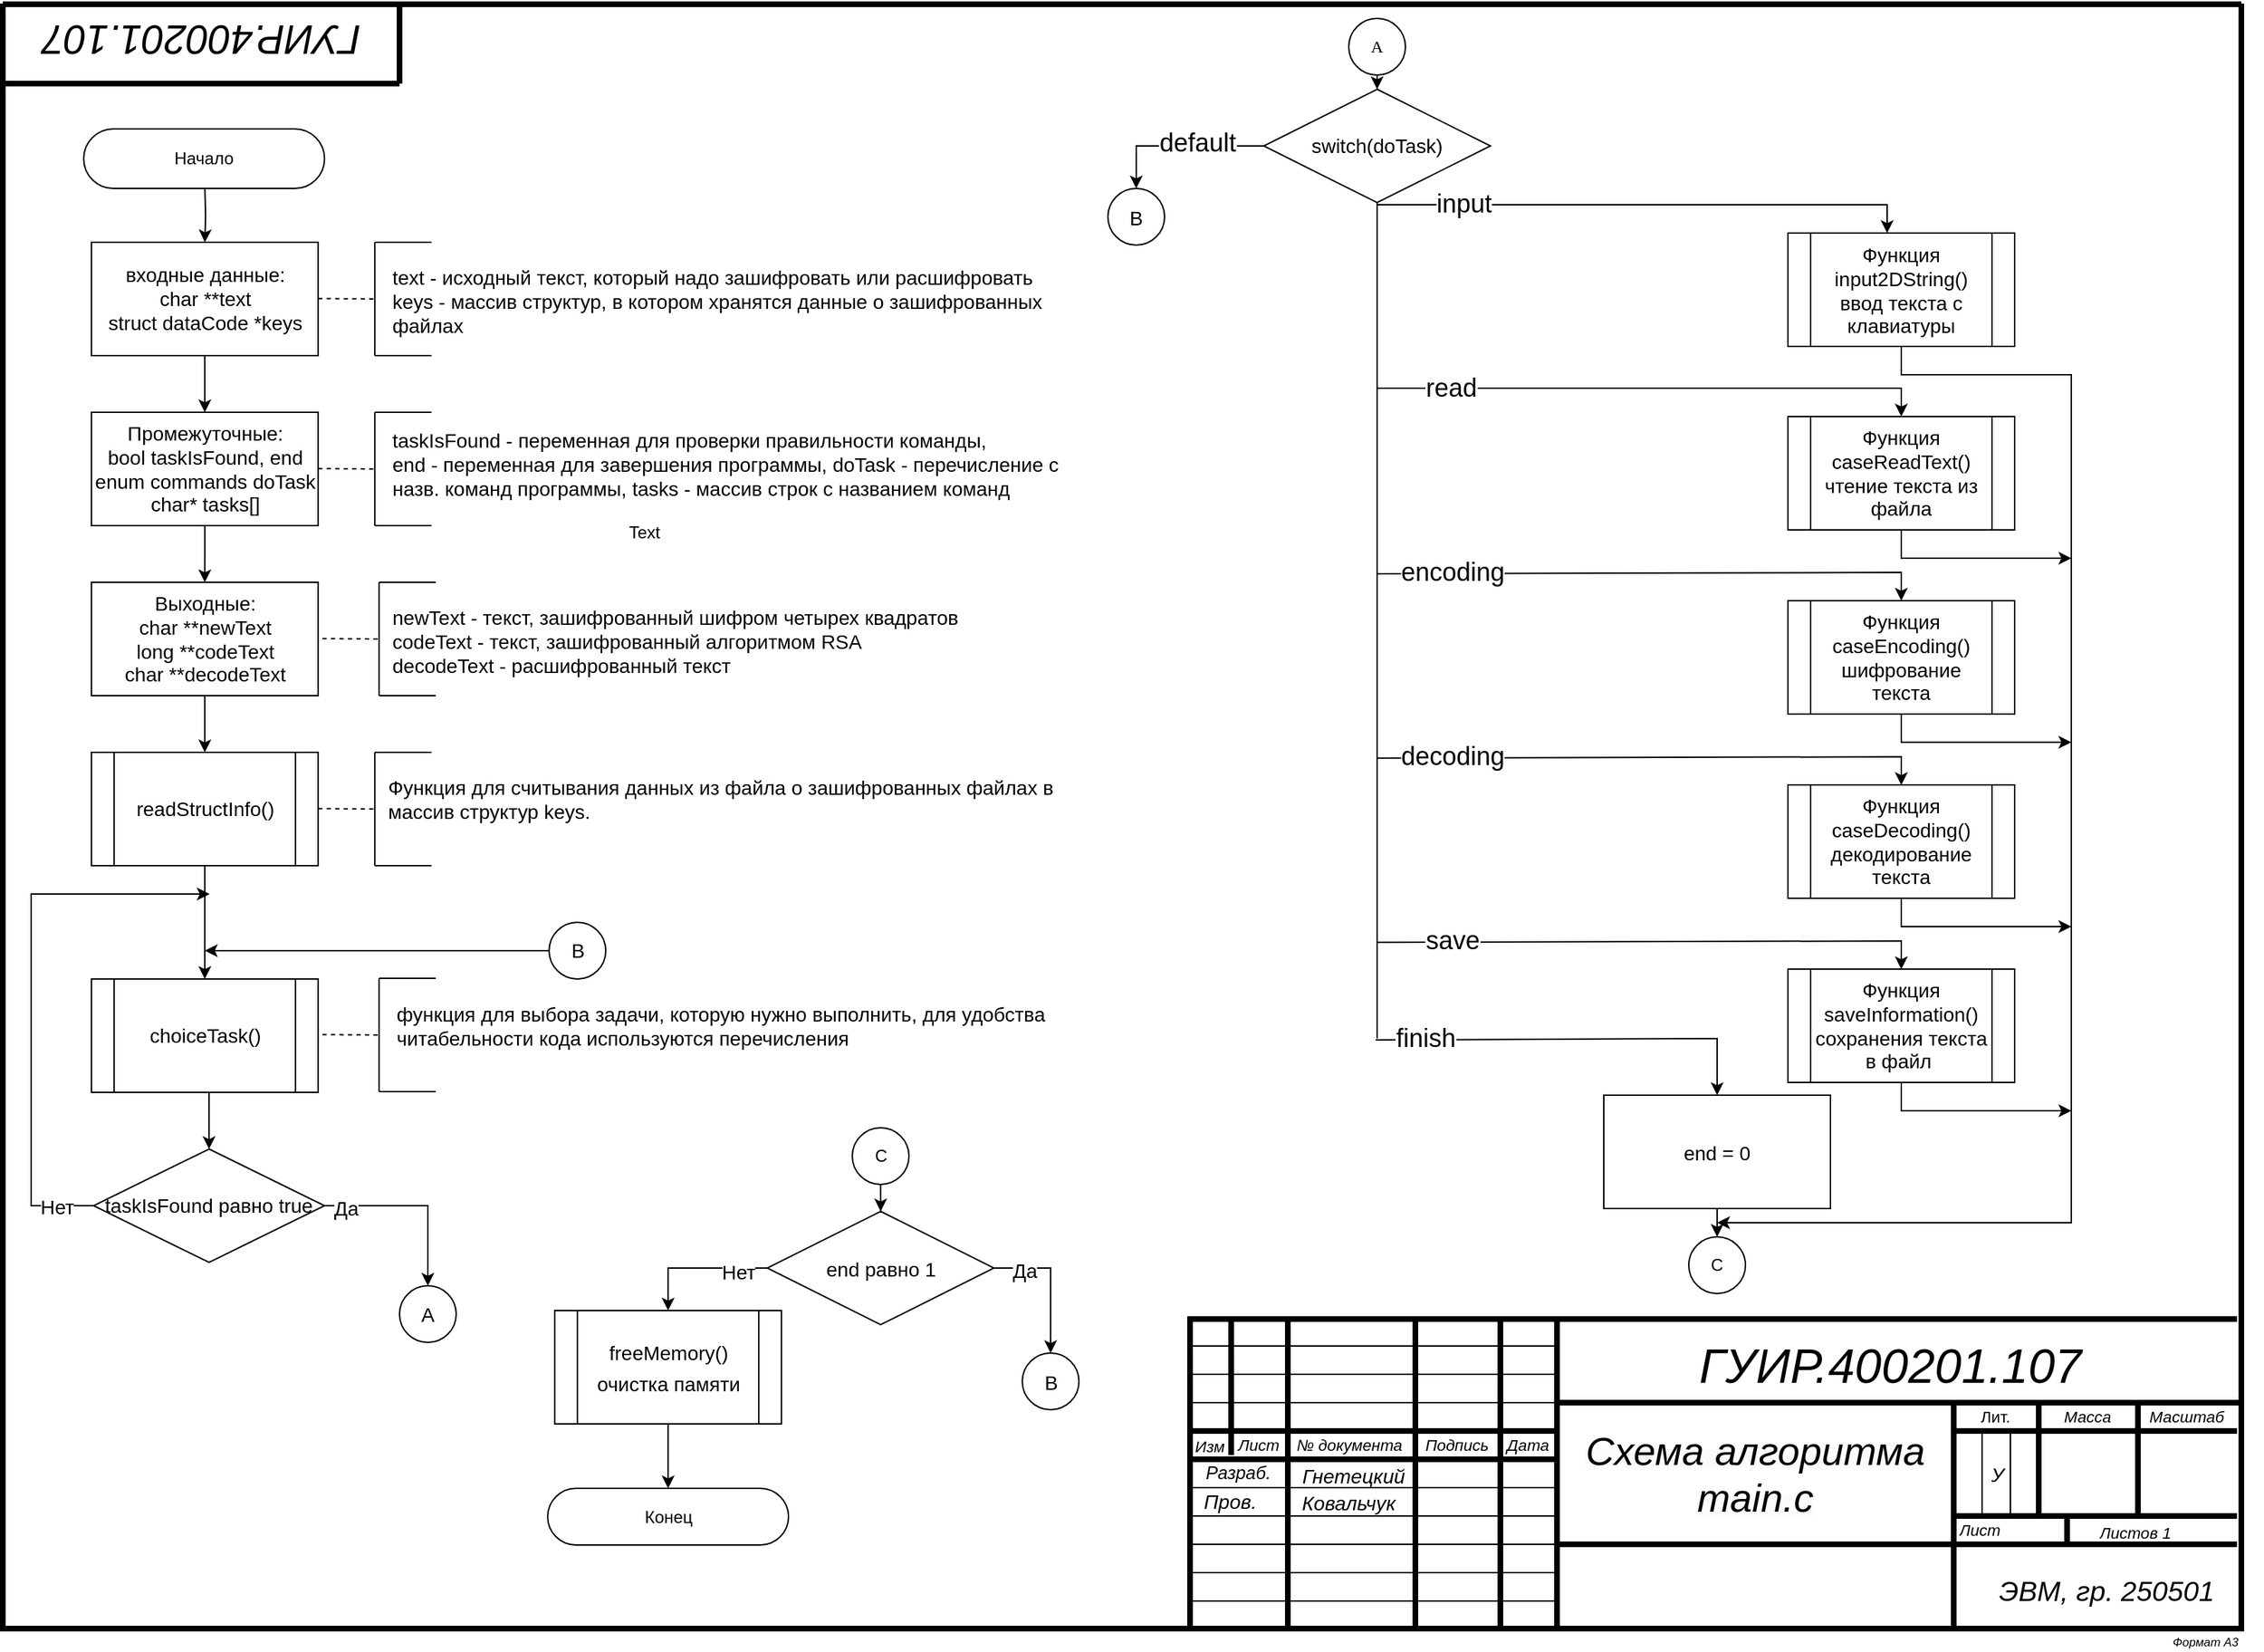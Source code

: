 <mxfile version="21.2.8" type="device">
  <diagram name="ОЧУ А3" id="ОЧУ_А3">
    <mxGraphModel dx="3891" dy="1689" grid="1" gridSize="10" guides="1" tooltips="1" connect="1" arrows="1" fold="1" page="1" pageScale="1" pageWidth="1654" pageHeight="1169" math="0" shadow="0">
      <root>
        <mxCell id="0" />
        <mxCell id="1" parent="0" />
        <UserObject label="" tags="Фон" id="106">
          <mxCell style="vsdxID=123;edgeStyle=none;startArrow=none;endArrow=none;startSize=5;endSize=5;strokeWidth=4;strokeColor=#000000;spacingTop=-1;spacingBottom=-1;spacingLeft=-1;spacingRight=-1;verticalAlign=middle;html=1;labelBackgroundColor=#ffffff;rounded=0;" parent="1" edge="1">
            <mxGeometry relative="1" as="geometry">
              <Array as="points" />
              <mxPoint x="-30" y="7" as="sourcePoint" />
              <mxPoint x="-1610" y="7" as="targetPoint" />
            </mxGeometry>
          </mxCell>
        </UserObject>
        <UserObject label="" tags="Фон" id="3">
          <mxCell style="vsdxID=124;fillColor=none;gradientColor=none;points=[];labelBackgroundColor=none;rounded=0;strokeColor=none;html=1;whiteSpace=wrap;" parent="1" vertex="1">
            <mxGeometry x="-772" y="935" width="742" height="234" as="geometry" />
          </mxCell>
        </UserObject>
        <mxCell id="4" style="vsdxID=125;fillColor=#FFFFFF;gradientColor=none;shape=stencil(nY9LDoAgDERP0z3SI/i5BwkoRAUC+Lu9kGo0Lt3NtK/tFLCOWngFnMUU3Kg2I5MGbIBzY7UKJmUF2ALWvQtqCG6xkrwXhSxqdmvZsNNcxViZ4ewgT64jdDL2hf4E7wsXmsWThd549765c4l+xvYE);strokeColor=#000000;strokeWidth=4;spacingTop=-1;spacingBottom=-1;spacingLeft=-1;spacingRight=-1;points=[];labelBackgroundColor=#ffffff;rounded=0;html=1;whiteSpace=wrap;" parent="3" vertex="1">
          <mxGeometry width="739" height="219" as="geometry" />
        </mxCell>
        <mxCell id="5" value="&lt;div style=&quot;font-size: 1px&quot;&gt;&lt;font style=&quot;font-size:11.29px;font-family:Arial;color:#000000;direction:ltr;letter-spacing:0px;line-height:120%;opacity:1&quot;&gt;&lt;i&gt;№ документа&lt;br/&gt;&lt;/i&gt;&lt;/font&gt;&lt;/div&gt;" style="verticalAlign=middle;align=center;overflow=width;vsdxID=151;fillColor=none;gradientColor=none;shape=stencil(nZBLDoAgDERP0z3SIyjew0SURgSD+Lu9kMZoXLhwN9O+tukAlrNpJg1SzDH4QW/URgNYgZTkjA4UkwJUgGXng+6DX1zLfmoymdXo17xh5zmRJ6Q42BWCfc2oJfdAr+Yv+AP9Cb7OJ3H/2JG1HNGz/84klThPVCc=);strokeColor=none;strokeWidth=4;spacingTop=-1;spacingBottom=-1;spacingLeft=-1;spacingRight=-1;points=[];labelBackgroundColor=none;rounded=0;html=1;whiteSpace=wrap;" parent="3" vertex="1">
          <mxGeometry x="69" y="81" width="87" height="15" as="geometry" />
        </mxCell>
        <mxCell id="6" value="&lt;div style=&quot;font-size: 1px&quot;&gt;&lt;font style=&quot;font-size:11.29px;font-family:Arial;color:#000000;direction:ltr;letter-spacing:0px;line-height:120%;opacity:1&quot;&gt;&lt;i&gt;Подпись&lt;br/&gt;&lt;/i&gt;&lt;/font&gt;&lt;/div&gt;" style="verticalAlign=middle;align=center;overflow=width;vsdxID=152;fillColor=none;gradientColor=none;shape=stencil(nZBLDoAgDERP0z3SIyjew0SURgSD+Lu9kMZoXLhwN9O+tukAlrNpJg1SzDH4QW/URgNYgZTkjA4UkwJUgGXng+6DX1zLfmoymdXo17xh5zmRJ6Q42BWCfc2oJfdAr+Yv+AP9Cb7OJ3H/2JG1HNGz/84klThPVCc=);strokeColor=none;strokeWidth=4;spacingTop=-1;spacingBottom=-1;spacingLeft=-1;spacingRight=-1;points=[];labelBackgroundColor=none;rounded=0;html=1;whiteSpace=wrap;" parent="3" vertex="1">
          <mxGeometry x="161" y="81" width="55" height="15" as="geometry" />
        </mxCell>
        <mxCell id="7" value="&lt;div style=&quot;font-size: 1px&quot;&gt;&lt;font style=&quot;font-size:11.29px;font-family:Arial;color:#000000;direction:ltr;letter-spacing:0px;line-height:120%;opacity:1&quot;&gt;&lt;i&gt;Дата&lt;br/&gt;&lt;/i&gt;&lt;/font&gt;&lt;/div&gt;" style="verticalAlign=middle;align=center;overflow=width;vsdxID=153;fillColor=none;gradientColor=none;shape=stencil(nZBLDoAgDERP0z3SIyjew0SURgSD+Lu9kMZoXLhwN9O+tukAlrNpJg1SzDH4QW/URgNYgZTkjA4UkwJUgGXng+6DX1zLfmoymdXo17xh5zmRJ6Q42BWCfc2oJfdAr+Yv+AP9Cb7OJ3H/2JG1HNGz/84klThPVCc=);strokeColor=none;strokeWidth=4;spacingTop=-1;spacingBottom=-1;spacingLeft=-1;spacingRight=-1;points=[];labelBackgroundColor=none;rounded=0;html=1;whiteSpace=wrap;" parent="3" vertex="1">
          <mxGeometry x="221" y="81" width="35" height="15" as="geometry" />
        </mxCell>
        <mxCell id="8" value="&lt;div style=&quot;font-size: 1px&quot;&gt;&lt;font style=&quot;font-size:11.29px;font-family:Arial;color:#000000;direction:ltr;letter-spacing:0px;line-height:120%;opacity:1&quot;&gt;Лит.&lt;br/&gt;&lt;/font&gt;&lt;/div&gt;" style="verticalAlign=middle;align=center;overflow=width;vsdxID=154;fillColor=none;gradientColor=none;shape=stencil(nZBLDoAgDERP0z3SIyjew0SURgSD+Lu9kMZoXLhwN9O+tukAlrNpJg1SzDH4QW/URgNYgZTkjA4UkwJUgGXng+6DX1zLfmoymdXo17xh5zmRJ6Q42BWCfc2oJfdAr+Yv+AP9Cb7OJ3H/2JG1HNGz/84klThPVCc=);strokeColor=none;strokeWidth=4;spacingTop=-1;spacingBottom=-1;spacingLeft=-1;spacingRight=-1;points=[];labelBackgroundColor=none;rounded=0;html=1;whiteSpace=wrap;" parent="3" vertex="1">
          <mxGeometry x="541" y="61" width="55" height="15" as="geometry" />
        </mxCell>
        <mxCell id="9" value="&lt;div style=&quot;font-size: 1px&quot;&gt;&lt;font style=&quot;font-size:11.29px;font-family:Arial;color:#000000;direction:ltr;letter-spacing:0px;line-height:120%;opacity:1&quot;&gt;&lt;i&gt;Масса&lt;br/&gt;&lt;/i&gt;&lt;/font&gt;&lt;/div&gt;" style="verticalAlign=middle;align=center;overflow=width;vsdxID=155;fillColor=none;gradientColor=none;shape=stencil(nZBLDoAgDERP0z3SIyjew0SURgSD+Lu9kMZoXLhwN9O+tukAlrNpJg1SzDH4QW/URgNYgZTkjA4UkwJUgGXng+6DX1zLfmoymdXo17xh5zmRJ6Q42BWCfc2oJfdAr+Yv+AP9Cb7OJ3H/2JG1HNGz/84klThPVCc=);strokeColor=none;strokeWidth=4;spacingTop=-1;spacingBottom=-1;spacingLeft=-1;spacingRight=-1;points=[];labelBackgroundColor=none;rounded=0;html=1;whiteSpace=wrap;" parent="3" vertex="1">
          <mxGeometry x="601" y="61" width="65" height="15" as="geometry" />
        </mxCell>
        <mxCell id="10" value="&lt;div style=&quot;font-size: 1px&quot;&gt;&lt;font style=&quot;font-size:11.29px;font-family:Arial;color:#000000;direction:ltr;letter-spacing:0px;line-height:120%;opacity:1&quot;&gt;&lt;i&gt;Масштаб&lt;br/&gt;&lt;/i&gt;&lt;/font&gt;&lt;/div&gt;" style="verticalAlign=middle;align=center;overflow=width;vsdxID=156;fillColor=none;gradientColor=none;shape=stencil(nZBLDoAgDERP0z3SIyjew0SURgSD+Lu9kMZoXLhwN9O+tukAlrNpJg1SzDH4QW/URgNYgZTkjA4UkwJUgGXng+6DX1zLfmoymdXo17xh5zmRJ6Q42BWCfc2oJfdAr+Yv+AP9Cb7OJ3H/2JG1HNGz/84klThPVCc=);strokeColor=none;strokeWidth=4;spacingTop=-1;spacingBottom=-1;spacingLeft=-1;spacingRight=-1;points=[];labelBackgroundColor=none;rounded=0;html=1;whiteSpace=wrap;" parent="3" vertex="1">
          <mxGeometry x="671" y="61" width="65" height="15" as="geometry" />
        </mxCell>
        <mxCell id="11" value="&lt;div style=&quot;font-size: 1px&quot;&gt;&lt;p style=&quot;text-align:left;margin-left:0;margin-right:0;margin-top:0px;margin-bottom:0px;text-indent:0;vertical-align:middle;direction:ltr;&quot;&gt;&lt;font style=&quot;font-size:11.29px;font-family:Arial;color:#000000;direction:ltr;letter-spacing:0px;line-height:120%;opacity:1&quot;&gt;&lt;i&gt;Лист&lt;/i&gt;&lt;/font&gt;&lt;font style=&quot;font-size:11.29px;font-family:Arial;color:#000000;direction:ltr;letter-spacing:0px;line-height:120%;opacity:1&quot;&gt;&lt;i&gt; &lt;br/&gt;&lt;/i&gt;&lt;/font&gt;&lt;/p&gt;&lt;/div&gt;" style="verticalAlign=middle;align=left;overflow=width;vsdxID=159;fillColor=none;gradientColor=none;shape=stencil(nZBLDoAgDERP0z3SIyjew0SURgSD+Lu9kMZoXLhwN9O+tukAlrNpJg1SzDH4QW/URgNYgZTkjA4UkwJUgGXng+6DX1zLfmoymdXo17xh5zmRJ6Q42BWCfc2oJfdAr+Yv+AP9Cb7OJ3H/2JG1HNGz/84klThPVCc=);strokeColor=none;strokeWidth=4;spacingTop=-1;spacingBottom=-1;spacingLeft=-1;spacingRight=-1;points=[];labelBackgroundColor=none;rounded=0;html=1;whiteSpace=wrap;" parent="3" vertex="1">
          <mxGeometry x="543" y="141" width="75" height="15" as="geometry" />
        </mxCell>
        <mxCell id="12" value="&lt;div style=&quot;font-size: 1px&quot;&gt;&lt;p style=&quot;text-align:left;margin-left:0;margin-right:0;margin-top:0px;margin-bottom:0px;text-indent:0;vertical-align:middle;direction:ltr;&quot;&gt;&lt;font style=&quot;font-size:11.29px;font-family:Arial;color:#000000;direction:ltr;letter-spacing:0px;line-height:120%;opacity:1&quot;&gt;&lt;i&gt;Листов             1&lt;/i&gt;&lt;/font&gt;&lt;font style=&quot;font-size:11.29px;font-family:Arial;color:#000000;direction:ltr;letter-spacing:0px;line-height:120%;opacity:1&quot;&gt;&lt;i&gt;&lt;br/&gt;&lt;/i&gt;&lt;/font&gt;&lt;/p&gt;&lt;/div&gt;" style="verticalAlign=middle;align=left;overflow=width;vsdxID=160;fillColor=none;gradientColor=none;shape=stencil(nZBLDoAgDERP0z3SIyjew0SURgSD+Lu9kMZoXLhwN9O+tukAlrNpJg1SzDH4QW/URgNYgZTkjA4UkwJUgGXng+6DX1zLfmoymdXo17xh5zmRJ6Q42BWCfc2oJfdAr+Yv+AP9Cb7OJ3H/2JG1HNGz/84klThPVCc=);strokeColor=none;strokeWidth=4;spacingTop=-1;spacingBottom=-1;spacingLeft=-1;spacingRight=-1;points=[];labelBackgroundColor=none;rounded=0;html=1;whiteSpace=wrap;" parent="3" vertex="1">
          <mxGeometry x="642" y="141" width="115" height="19" as="geometry" />
        </mxCell>
        <mxCell id="13" value="&lt;div style=&quot;font-size: 1px&quot;&gt;&lt;font style=&quot;font-size:11.29px;font-family:Arial;color:#000000;direction:ltr;letter-spacing:0px;line-height:120%;opacity:1&quot;&gt;&lt;i&gt;Изм&lt;br/&gt;&lt;/i&gt;&lt;/font&gt;&lt;/div&gt;" style="verticalAlign=middle;align=center;overflow=width;vsdxID=164;fillColor=none;gradientColor=none;shape=stencil(nZBLDoAgDERP0z3SIyjew0SURgSD+Lu9kMZoXLhwN9O+tukAlrNpJg1SzDH4QW/URgNYgZTkjA4UkwJUgGXng+6DX1zLfmoymdXo17xh5zmRJ6Q42BWCfc2oJfdAr+Yv+AP9Cb7OJ3H/2JG1HNGz/84klThPVCc=);strokeColor=none;strokeWidth=4;spacingTop=-1;spacingBottom=-1;spacingLeft=-1;spacingRight=-1;points=[];labelBackgroundColor=none;rounded=0;html=1;whiteSpace=wrap;" parent="3" vertex="1">
          <mxGeometry y="82" width="28" height="15" as="geometry" />
        </mxCell>
        <mxCell id="14" value="&lt;div style=&quot;font-size: 1px&quot;&gt;&lt;font style=&quot;font-size:11.29px;font-family:Arial;color:#000000;direction:ltr;letter-spacing:0px;line-height:120%;opacity:1&quot;&gt;&lt;i&gt;Лист&lt;br/&gt;&lt;/i&gt;&lt;/font&gt;&lt;/div&gt;" style="verticalAlign=middle;align=center;overflow=width;vsdxID=165;fillColor=none;gradientColor=none;shape=stencil(nZBLDoAgDERP0z3SIyjew0SURgSD+Lu9kMZoXLhwN9O+tukAlrNpJg1SzDH4QW/URgNYgZTkjA4UkwJUgGXng+6DX1zLfmoymdXo17xh5zmRJ6Q42BWCfc2oJfdAr+Yv+AP9Cb7OJ3H/2JG1HNGz/84klThPVCc=);strokeColor=none;strokeWidth=4;spacingTop=-1;spacingBottom=-1;spacingLeft=-1;spacingRight=-1;points=[];labelBackgroundColor=none;rounded=0;html=1;whiteSpace=wrap;" parent="3" vertex="1">
          <mxGeometry x="31" y="81" width="35" height="15" as="geometry" />
        </mxCell>
        <mxCell id="15" value="&lt;div style=&quot;font-size: 1px&quot;&gt;&lt;p style=&quot;text-align:right;margin-left:0;margin-right:0;margin-top:0px;margin-bottom:0px;text-indent:0;vertical-align:middle;direction:ltr;&quot;&gt;&lt;font style=&quot;font-size:14.11px;font-family:Arial;color:#000000;direction:ltr;letter-spacing:0px;line-height:120%;opacity:1&quot;&gt;&lt;i&gt;Пров.&lt;br/&gt;&lt;/i&gt;&lt;/font&gt;&lt;/p&gt;&lt;/div&gt;" style="verticalAlign=middle;align=right;overflow=width;vsdxID=167;fillColor=none;gradientColor=none;shape=stencil(nZBLDoAgDERP0z3SIyjew0SURgSD+Lu9kMZoXLhwN9O+tukAlrNpJg1SzDH4QW/URgNYgZTkjA4UkwJUgGXng+6DX1zLfmoymdXo17xh5zmRJ6Q42BWCfc2oJfdAr+Yv+AP9Cb7OJ3H/2JG1HNGz/84klThPVCc=);strokeColor=none;strokeWidth=4;spacingTop=-1;spacingBottom=-1;spacingLeft=-1;spacingRight=-1;points=[];labelBackgroundColor=none;rounded=0;html=1;whiteSpace=wrap;" parent="3" vertex="1">
          <mxGeometry x="2" y="119" width="45" height="19" as="geometry" />
        </mxCell>
        <mxCell id="16" value="&lt;div style=&quot;font-size: 1px&quot;&gt;&lt;p style=&quot;text-align:right;margin-left:0;margin-right:0;margin-top:0px;margin-bottom:0px;text-indent:0;vertical-align:middle;direction:ltr;&quot;&gt;&lt;font style=&quot;font-size:12.7px;font-family:Arial;color:#000000;direction:ltr;letter-spacing:0px;line-height:120%;opacity:1&quot;&gt;&lt;i&gt;Разраб.&lt;br/&gt;&lt;/i&gt;&lt;/font&gt;&lt;/p&gt;&lt;/div&gt;" style="verticalAlign=middle;align=right;overflow=width;vsdxID=168;fillColor=none;gradientColor=none;shape=stencil(nZBLDoAgDERP0z3SIyjew0SURgSD+Lu9kMZoXLhwN9O+tukAlrNpJg1SzDH4QW/URgNYgZTkjA4UkwJUgGXng+6DX1zLfmoymdXo17xh5zmRJ6Q42BWCfc2oJfdAr+Yv+AP9Cb7OJ3H/2JG1HNGz/84klThPVCc=);strokeColor=none;strokeWidth=4;spacingTop=-1;spacingBottom=-1;spacingLeft=-1;spacingRight=-1;points=[];labelBackgroundColor=none;rounded=0;html=1;whiteSpace=wrap;" parent="3" vertex="1">
          <mxGeometry x="-2" y="101" width="59" height="15" as="geometry" />
        </mxCell>
        <UserObject label="" tags="Фон" id="107">
          <mxCell style="vsdxID=126;edgeStyle=none;startArrow=none;endArrow=none;startSize=5;endSize=5;strokeWidth=4;strokeColor=#000000;spacingTop=-1;spacingBottom=-1;spacingLeft=-1;spacingRight=-1;verticalAlign=middle;html=1;labelBackgroundColor=#ffffff;rounded=0;" parent="3" edge="1">
            <mxGeometry relative="1" as="geometry">
              <Array as="points" />
              <mxPoint x="741" y="59" as="sourcePoint" />
              <mxPoint x="259" y="59" as="targetPoint" />
            </mxGeometry>
          </mxCell>
        </UserObject>
        <UserObject label="" tags="Фон" id="108">
          <mxCell style="vsdxID=127;edgeStyle=none;startArrow=none;endArrow=none;startSize=5;endSize=5;strokeWidth=4;strokeColor=#000000;spacingTop=-1;spacingBottom=-1;spacingLeft=-1;spacingRight=-1;verticalAlign=middle;html=1;labelBackgroundColor=#ffffff;rounded=0;" parent="3" edge="1">
            <mxGeometry relative="1" as="geometry">
              <Array as="points" />
              <mxPoint x="259" y="-1" as="sourcePoint" />
              <mxPoint x="259" y="219" as="targetPoint" />
            </mxGeometry>
          </mxCell>
        </UserObject>
        <UserObject label="" tags="Фон" id="109">
          <mxCell style="vsdxID=128;edgeStyle=none;startArrow=none;endArrow=none;startSize=5;endSize=5;strokeWidth=4;strokeColor=#000000;spacingTop=-1;spacingBottom=-1;spacingLeft=-1;spacingRight=-1;verticalAlign=middle;html=1;labelBackgroundColor=#ffffff;rounded=0;" parent="3" edge="1">
            <mxGeometry relative="1" as="geometry">
              <Array as="points" />
              <mxPoint x="739" y="159" as="sourcePoint" />
              <mxPoint x="260" y="159" as="targetPoint" />
            </mxGeometry>
          </mxCell>
        </UserObject>
        <UserObject label="" tags="Фон" id="110">
          <mxCell style="vsdxID=129;edgeStyle=none;startArrow=none;endArrow=none;startSize=5;endSize=5;strokeWidth=4;strokeColor=#000000;spacingTop=-1;spacingBottom=-1;spacingLeft=-1;spacingRight=-1;verticalAlign=middle;html=1;labelBackgroundColor=#ffffff;rounded=0;" parent="3" edge="1">
            <mxGeometry relative="1" as="geometry">
              <Array as="points" />
              <mxPoint x="539" y="59" as="sourcePoint" />
              <mxPoint x="539" y="219" as="targetPoint" />
            </mxGeometry>
          </mxCell>
        </UserObject>
        <UserObject label="" tags="Фон" id="111">
          <mxCell style="vsdxID=130;edgeStyle=none;startArrow=none;endArrow=none;startSize=5;endSize=5;strokeWidth=4;strokeColor=#000000;spacingTop=-1;spacingBottom=-1;spacingLeft=-1;spacingRight=-1;verticalAlign=middle;html=1;labelBackgroundColor=#ffffff;rounded=0;" parent="3" edge="1">
            <mxGeometry relative="1" as="geometry">
              <mxPoint x="-1" as="offset" />
              <Array as="points" />
              <mxPoint x="539" y="79" as="sourcePoint" />
              <mxPoint x="739" y="79" as="targetPoint" />
            </mxGeometry>
          </mxCell>
        </UserObject>
        <UserObject label="" tags="Фон" id="112">
          <mxCell style="vsdxID=131;edgeStyle=none;startArrow=none;endArrow=none;startSize=5;endSize=5;strokeWidth=4;strokeColor=#000000;spacingTop=-1;spacingBottom=-1;spacingLeft=-1;spacingRight=-1;verticalAlign=middle;html=1;labelBackgroundColor=#ffffff;rounded=0;" parent="3" edge="1">
            <mxGeometry relative="1" as="geometry">
              <mxPoint x="-1" as="offset" />
              <Array as="points" />
              <mxPoint x="539" y="139" as="sourcePoint" />
              <mxPoint x="739" y="139" as="targetPoint" />
            </mxGeometry>
          </mxCell>
        </UserObject>
        <UserObject label="" tags="Фон" id="113">
          <mxCell style="vsdxID=132;edgeStyle=none;startArrow=none;endArrow=none;startSize=5;endSize=5;strokeWidth=4;strokeColor=#000000;spacingTop=-1;spacingBottom=-1;spacingLeft=-1;spacingRight=-1;verticalAlign=middle;html=1;labelBackgroundColor=#ffffff;rounded=0;" parent="3" edge="1">
            <mxGeometry relative="1" as="geometry">
              <Array as="points" />
              <mxPoint x="599" y="59" as="sourcePoint" />
              <mxPoint x="599" y="139" as="targetPoint" />
            </mxGeometry>
          </mxCell>
        </UserObject>
        <UserObject label="" tags="Фон" id="114">
          <mxCell style="vsdxID=133;edgeStyle=none;startArrow=none;endArrow=none;startSize=5;endSize=5;strokeColor=#000000;spacingTop=-1;spacingBottom=-1;spacingLeft=-1;spacingRight=-1;verticalAlign=middle;html=1;labelBackgroundColor=#ffffff;rounded=0;" parent="3" edge="1">
            <mxGeometry relative="1" as="geometry">
              <Array as="points" />
              <mxPoint x="559" y="79" as="sourcePoint" />
              <mxPoint x="559" y="139" as="targetPoint" />
            </mxGeometry>
          </mxCell>
        </UserObject>
        <UserObject label="" tags="Фон" id="115">
          <mxCell style="vsdxID=134;edgeStyle=none;startArrow=none;endArrow=none;startSize=5;endSize=5;strokeColor=#000000;spacingTop=-1;spacingBottom=-1;spacingLeft=-1;spacingRight=-1;verticalAlign=middle;html=1;labelBackgroundColor=#ffffff;rounded=0;" parent="3" edge="1">
            <mxGeometry relative="1" as="geometry">
              <Array as="points" />
              <mxPoint x="579" y="79" as="sourcePoint" />
              <mxPoint x="579" y="139" as="targetPoint" />
            </mxGeometry>
          </mxCell>
        </UserObject>
        <UserObject label="" tags="Фон" id="116">
          <mxCell style="vsdxID=135;edgeStyle=none;startArrow=none;endArrow=none;startSize=5;endSize=5;strokeWidth=4;strokeColor=#000000;spacingTop=-1;spacingBottom=-1;spacingLeft=-1;spacingRight=-1;verticalAlign=middle;html=1;labelBackgroundColor=#ffffff;rounded=0;" parent="3" edge="1">
            <mxGeometry relative="1" as="geometry">
              <Array as="points" />
              <mxPoint x="619" y="139" as="sourcePoint" />
              <mxPoint x="619" y="159" as="targetPoint" />
            </mxGeometry>
          </mxCell>
        </UserObject>
        <UserObject label="" tags="Фон" id="117">
          <mxCell style="vsdxID=136;edgeStyle=none;startArrow=none;endArrow=none;startSize=5;endSize=5;strokeWidth=4;strokeColor=#000000;spacingTop=-1;spacingBottom=-1;spacingLeft=-1;spacingRight=-1;verticalAlign=middle;html=1;labelBackgroundColor=#ffffff;rounded=0;" parent="3" edge="1">
            <mxGeometry relative="1" as="geometry">
              <Array as="points" />
              <mxPoint x="669" y="59" as="sourcePoint" />
              <mxPoint x="669" y="139" as="targetPoint" />
            </mxGeometry>
          </mxCell>
        </UserObject>
        <UserObject label="" tags="Фон" id="118">
          <mxCell style="vsdxID=137;edgeStyle=none;startArrow=none;endArrow=none;startSize=5;endSize=5;strokeWidth=4;strokeColor=#000000;spacingTop=-1;spacingBottom=-1;spacingLeft=-1;spacingRight=-1;verticalAlign=middle;html=1;labelBackgroundColor=#ffffff;rounded=0;" parent="3" edge="1">
            <mxGeometry relative="1" as="geometry">
              <Array as="points" />
              <mxPoint x="219" y="-1" as="sourcePoint" />
              <mxPoint x="219" y="219" as="targetPoint" />
            </mxGeometry>
          </mxCell>
        </UserObject>
        <UserObject label="" tags="Фон" id="119">
          <mxCell style="vsdxID=138;edgeStyle=none;startArrow=none;endArrow=none;startSize=5;endSize=5;strokeWidth=4;strokeColor=#000000;spacingTop=-1;spacingBottom=-1;spacingLeft=-1;spacingRight=-1;verticalAlign=middle;html=1;labelBackgroundColor=#ffffff;rounded=0;" parent="3" edge="1">
            <mxGeometry relative="1" as="geometry">
              <Array as="points" />
              <mxPoint x="159" y="-1" as="sourcePoint" />
              <mxPoint x="159" y="219" as="targetPoint" />
            </mxGeometry>
          </mxCell>
        </UserObject>
        <UserObject label="" tags="Фон" id="120">
          <mxCell style="vsdxID=139;edgeStyle=none;startArrow=none;endArrow=none;startSize=5;endSize=5;strokeWidth=4;strokeColor=#000000;spacingTop=-1;spacingBottom=-1;spacingLeft=-1;spacingRight=-1;verticalAlign=middle;html=1;labelBackgroundColor=#ffffff;rounded=0;" parent="3" edge="1">
            <mxGeometry relative="1" as="geometry">
              <Array as="points" />
              <mxPoint x="69" y="-1" as="sourcePoint" />
              <mxPoint x="69" y="219" as="targetPoint" />
            </mxGeometry>
          </mxCell>
        </UserObject>
        <UserObject label="" tags="Фон" id="121">
          <mxCell style="vsdxID=140;edgeStyle=none;startArrow=none;endArrow=none;startSize=5;endSize=5;strokeColor=#000000;spacingTop=-1;spacingBottom=-1;spacingLeft=-1;spacingRight=-1;verticalAlign=middle;html=1;labelBackgroundColor=#ffffff;rounded=0;" parent="3" edge="1">
            <mxGeometry relative="1" as="geometry">
              <mxPoint x="-1" as="offset" />
              <Array as="points" />
              <mxPoint y="19" as="sourcePoint" />
              <mxPoint x="259" y="19" as="targetPoint" />
            </mxGeometry>
          </mxCell>
        </UserObject>
        <UserObject label="" tags="Фон" id="122">
          <mxCell style="vsdxID=141;edgeStyle=none;startArrow=none;endArrow=none;startSize=5;endSize=5;strokeColor=#000000;spacingTop=-1;spacingBottom=-1;spacingLeft=-1;spacingRight=-1;verticalAlign=middle;html=1;labelBackgroundColor=#ffffff;rounded=0;" parent="3" edge="1">
            <mxGeometry relative="1" as="geometry">
              <mxPoint x="-1" as="offset" />
              <Array as="points" />
              <mxPoint y="39" as="sourcePoint" />
              <mxPoint x="259" y="39" as="targetPoint" />
            </mxGeometry>
          </mxCell>
        </UserObject>
        <UserObject label="" tags="Фон" id="123">
          <mxCell style="vsdxID=142;edgeStyle=none;startArrow=none;endArrow=none;startSize=5;endSize=5;strokeColor=#000000;spacingTop=-1;spacingBottom=-1;spacingLeft=-1;spacingRight=-1;verticalAlign=middle;html=1;labelBackgroundColor=#ffffff;rounded=0;" parent="3" edge="1">
            <mxGeometry relative="1" as="geometry">
              <mxPoint x="-1" as="offset" />
              <Array as="points" />
              <mxPoint y="59" as="sourcePoint" />
              <mxPoint x="259" y="59" as="targetPoint" />
            </mxGeometry>
          </mxCell>
        </UserObject>
        <UserObject label="" tags="Фон" id="124">
          <mxCell style="vsdxID=143;edgeStyle=none;startArrow=none;endArrow=none;startSize=5;endSize=5;strokeWidth=4;strokeColor=#000000;spacingTop=-1;spacingBottom=-1;spacingLeft=-1;spacingRight=-1;verticalAlign=middle;html=1;labelBackgroundColor=#ffffff;rounded=0;" parent="3" edge="1">
            <mxGeometry relative="1" as="geometry">
              <mxPoint x="-1" as="offset" />
              <Array as="points" />
              <mxPoint y="79" as="sourcePoint" />
              <mxPoint x="259" y="79" as="targetPoint" />
            </mxGeometry>
          </mxCell>
        </UserObject>
        <UserObject label="" tags="Фон" id="125">
          <mxCell style="vsdxID=144;edgeStyle=none;startArrow=none;endArrow=none;startSize=5;endSize=5;strokeWidth=4;strokeColor=#000000;spacingTop=-1;spacingBottom=-1;spacingLeft=-1;spacingRight=-1;verticalAlign=middle;html=1;labelBackgroundColor=#ffffff;rounded=0;" parent="3" edge="1">
            <mxGeometry relative="1" as="geometry">
              <mxPoint x="-1" as="offset" />
              <Array as="points" />
              <mxPoint y="99" as="sourcePoint" />
              <mxPoint x="259" y="99" as="targetPoint" />
            </mxGeometry>
          </mxCell>
        </UserObject>
        <UserObject label="" tags="Фон" id="126">
          <mxCell style="vsdxID=145;edgeStyle=none;startArrow=none;endArrow=none;startSize=5;endSize=5;strokeColor=#000000;spacingTop=-1;spacingBottom=-1;spacingLeft=-1;spacingRight=-1;verticalAlign=middle;html=1;labelBackgroundColor=#ffffff;rounded=0;" parent="3" edge="1">
            <mxGeometry relative="1" as="geometry">
              <mxPoint x="-1" as="offset" />
              <Array as="points" />
              <mxPoint y="119" as="sourcePoint" />
              <mxPoint x="259" y="119" as="targetPoint" />
            </mxGeometry>
          </mxCell>
        </UserObject>
        <UserObject label="" tags="Фон" id="127">
          <mxCell style="vsdxID=146;edgeStyle=none;startArrow=none;endArrow=none;startSize=5;endSize=5;strokeColor=#000000;spacingTop=-1;spacingBottom=-1;spacingLeft=-1;spacingRight=-1;verticalAlign=middle;html=1;labelBackgroundColor=#ffffff;rounded=0;" parent="3" edge="1">
            <mxGeometry relative="1" as="geometry">
              <mxPoint x="-1" as="offset" />
              <Array as="points" />
              <mxPoint y="139" as="sourcePoint" />
              <mxPoint x="259" y="139" as="targetPoint" />
            </mxGeometry>
          </mxCell>
        </UserObject>
        <UserObject label="" tags="Фон" id="128">
          <mxCell style="vsdxID=147;edgeStyle=none;startArrow=none;endArrow=none;startSize=5;endSize=5;strokeColor=#000000;spacingTop=-1;spacingBottom=-1;spacingLeft=-1;spacingRight=-1;verticalAlign=middle;html=1;labelBackgroundColor=#ffffff;rounded=0;" parent="3" edge="1">
            <mxGeometry relative="1" as="geometry">
              <mxPoint as="offset" />
              <Array as="points" />
              <mxPoint y="159" as="sourcePoint" />
              <mxPoint x="260" y="159" as="targetPoint" />
            </mxGeometry>
          </mxCell>
        </UserObject>
        <UserObject label="" tags="Фон" id="129">
          <mxCell style="vsdxID=148;edgeStyle=none;startArrow=none;endArrow=none;startSize=5;endSize=5;strokeColor=#000000;spacingTop=-1;spacingBottom=-1;spacingLeft=-1;spacingRight=-1;verticalAlign=middle;html=1;labelBackgroundColor=#ffffff;rounded=0;" parent="3" edge="1">
            <mxGeometry relative="1" as="geometry">
              <mxPoint x="-1" as="offset" />
              <Array as="points" />
              <mxPoint y="179" as="sourcePoint" />
              <mxPoint x="259" y="179" as="targetPoint" />
            </mxGeometry>
          </mxCell>
        </UserObject>
        <UserObject label="" tags="Фон" id="130">
          <mxCell style="vsdxID=149;edgeStyle=none;startArrow=none;endArrow=none;startSize=5;endSize=5;strokeColor=#000000;spacingTop=-1;spacingBottom=-1;spacingLeft=-1;spacingRight=-1;verticalAlign=middle;html=1;labelBackgroundColor=#ffffff;rounded=0;" parent="3" edge="1">
            <mxGeometry relative="1" as="geometry">
              <mxPoint x="-1" as="offset" />
              <Array as="points" />
              <mxPoint y="199" as="sourcePoint" />
              <mxPoint x="259" y="199" as="targetPoint" />
            </mxGeometry>
          </mxCell>
        </UserObject>
        <UserObject label="" tags="Фон" id="131">
          <mxCell style="vsdxID=150;edgeStyle=none;startArrow=none;endArrow=none;startSize=5;endSize=5;strokeWidth=4;strokeColor=#000000;spacingTop=-1;spacingBottom=-1;spacingLeft=-1;spacingRight=-1;verticalAlign=middle;html=1;labelBackgroundColor=#ffffff;rounded=0;" parent="3" edge="1">
            <mxGeometry relative="1" as="geometry">
              <Array as="points" />
              <mxPoint x="29" as="sourcePoint" />
              <mxPoint x="29" y="96" as="targetPoint" />
            </mxGeometry>
          </mxCell>
        </UserObject>
        <UserObject label="&lt;div style=&quot;font-size: 1px&quot;&gt;&lt;p style=&quot;text-align:center;margin-left:0;margin-right:0;margin-top:0px;margin-bottom:0px;text-indent:0;vertical-align:middle;direction:ltr;&quot;&gt;&lt;font style=&quot;font-size:33.87px;font-family:Arial;color:#000000;direction:ltr;letter-spacing:0px;line-height:120%;opacity:1&quot;&gt;&lt;i&gt;ГУИР.400201.107&lt;/i&gt;&lt;/font&gt;&lt;font style=&quot;font-size:33.87px;font-family:Arial;color:#000000;direction:ltr;letter-spacing:0px;line-height:120%;opacity:1&quot;&gt;&lt;i&gt;&amp;nbsp;&lt;br&gt;&lt;/i&gt;&lt;/font&gt;&lt;/p&gt;&lt;/div&gt;" tags="Фон" id="76">
          <mxCell style="verticalAlign=middle;align=center;overflow=width;vsdxID=1022;fillColor=none;gradientColor=none;shape=stencil(nZBLDoAgDERP0z3SIyjew0SURgSD+Lu9kMZoXLhwN9O+tukAlrNpJg1SzDH4QW/URgNYgZTkjA4UkwJUgGXng+6DX1zLfmoymdXo17xh5zmRJ6Q42BWCfc2oJfdAr+Yv+AP9Cb7OJ3H/2JG1HNGz/84klThPVCc=);strokeColor=none;spacingTop=-1;spacingBottom=-1;spacingLeft=-1;spacingRight=-1;points=[];labelBackgroundColor=none;rounded=0;html=1;whiteSpace=wrap;" parent="3" vertex="1">
            <mxGeometry x="298" y="12" width="402" height="38" as="geometry" />
          </mxCell>
        </UserObject>
        <mxCell id="2OTeOPqID0Wv_yEZna7D-580" value="&lt;i style=&quot;border-color: var(--border-color); color: rgb(0, 0, 0); font-family: Arial; font-variant-ligatures: normal; font-variant-caps: normal; font-weight: 400; letter-spacing: normal; orphans: 2; text-indent: 0px; text-transform: none; widows: 2; word-spacing: 0px; -webkit-text-stroke-width: 0px; background-color: rgb(251, 251, 251); text-decoration-thickness: initial; text-decoration-style: initial; text-decoration-color: initial;&quot;&gt;&lt;font style=&quot;font-size: 27.87px;&quot;&gt;Схема алгоритма main.c&lt;/font&gt;&lt;/i&gt;" style="text;whiteSpace=wrap;html=1;align=center;" parent="3" vertex="1">
          <mxGeometry x="242" y="69.5" width="314" height="71.5" as="geometry" />
        </mxCell>
        <UserObject label="" tags="Фон" id="132">
          <mxCell style="vsdxID=171;edgeStyle=none;startArrow=none;endArrow=none;startSize=5;endSize=5;strokeWidth=4;strokeColor=#000000;spacingTop=-1;spacingBottom=-1;spacingLeft=-1;spacingRight=-1;verticalAlign=middle;html=1;labelBackgroundColor=#ffffff;rounded=0;" parent="1" edge="1">
            <mxGeometry relative="1" as="geometry">
              <Array as="points" />
              <mxPoint x="-1408" y="63" as="sourcePoint" />
              <mxPoint x="-1608" y="63" as="targetPoint" />
            </mxGeometry>
          </mxCell>
        </UserObject>
        <UserObject label="" tags="Фон" id="133">
          <mxCell style="vsdxID=172;edgeStyle=none;startArrow=none;endArrow=none;startSize=5;endSize=5;strokeWidth=4;strokeColor=#000000;spacingTop=-1;spacingBottom=-1;spacingLeft=-1;spacingRight=-1;verticalAlign=middle;html=1;labelBackgroundColor=#ffffff;rounded=0;" parent="1" edge="1">
            <mxGeometry relative="1" as="geometry">
              <Array as="points" />
              <mxPoint x="-1330" y="8" as="sourcePoint" />
              <mxPoint x="-1330" y="63" as="targetPoint" />
            </mxGeometry>
          </mxCell>
        </UserObject>
        <UserObject label="" tags="Фон" id="17">
          <mxCell style="vsdxID=116;fillColor=none;gradientColor=none;shape=stencil(nZBLDoAgDERP0z3SIyjew0SURgSD+Lu9kMZoXLhwN9O+tukAlrNpJg1SzDH4QW/URgNYgZTkjA4UkwJUgGXng+6DX1zLfmoymdXo17xh5zmRJ6Q42BWCfc2oJfdAr+Yv+AP9Cb7OJ3H/2JG1HNGz/84klThPVCc=);strokeColor=none;points=[];labelBackgroundColor=none;rounded=0;html=1;whiteSpace=wrap;" parent="1" vertex="1">
            <mxGeometry x="-590" y="195" width="214" height="28" as="geometry" />
          </mxCell>
        </UserObject>
        <UserObject label="" tags="Фон" id="71">
          <mxCell style="vsdxID=980;fillColor=#FFFFFF;gradientColor=none;shape=stencil(jY9LDoAgDERP0z3SIyjew0SURgSD+Lu9kMZoXBh3M+2bZgpYzqaZNEgxx+AHvVEbDWAFUpIzOlBMClABlp0Pug9+cS37qclkVqNf84WdcyInpDjYFYJ9zagl90Cv5S/4E03i7tORtfzOc//un0b8O6oT);points=[];labelBackgroundColor=#ffffff;rounded=0;html=1;whiteSpace=wrap;" parent="1" vertex="1">
            <mxGeometry x="-1408" y="63" width="77" height="1" as="geometry" />
          </mxCell>
        </UserObject>
        <UserObject label="" tags="Фон" id="188">
          <mxCell style="vsdxID=981;edgeStyle=none;startArrow=none;endArrow=none;startSize=5;endSize=5;strokeWidth=4;strokeColor=#000000;spacingTop=-1;spacingBottom=-1;spacingLeft=-1;spacingRight=-1;verticalAlign=middle;html=1;labelBackgroundColor=#ffffff;rounded=0;" parent="1" edge="1">
            <mxGeometry relative="1" as="geometry">
              <Array as="points" />
              <mxPoint x="-1330" y="63" as="sourcePoint" />
              <mxPoint x="-1531" y="63" as="targetPoint" />
            </mxGeometry>
          </mxCell>
        </UserObject>
        <UserObject label="&lt;div style=&quot;font-size: 1px&quot;&gt;&lt;font style=&quot;font-size:14.11px;font-family:Arial;color:#000000;direction:ltr;letter-spacing:0px;line-height:120%;opacity:1&quot;&gt;&lt;i&gt;У&lt;br/&gt;&lt;/i&gt;&lt;/font&gt;&lt;/div&gt;" tags="Фон" id="77">
          <mxCell style="verticalAlign=middle;align=center;overflow=width;vsdxID=1023;fillColor=none;gradientColor=none;shape=stencil(nZBLDoAgDERP0z3SIyjew0SURgSD+Lu9kMZoXLhwN9O+tukAlrNpJg1SzDH4QW/URgNYgZTkjA4UkwJUgGXng+6DX1zLfmoymdXo17xh5zmRJ6Q42BWCfc2oJfdAr+Yv+AP9Cb7OJ3H/2JG1HNGz/84klThPVCc=);strokeColor=none;spacingTop=-1;spacingBottom=-1;spacingLeft=-1;spacingRight=-1;points=[];labelBackgroundColor=none;rounded=0;html=1;whiteSpace=wrap;" parent="1" vertex="1">
            <mxGeometry x="-220" y="1035" width="36" height="19" as="geometry" />
          </mxCell>
        </UserObject>
        <UserObject label="&lt;div style=&quot;font-size: 1px&quot;&gt;&lt;font style=&quot;font-size:19.76px;font-family:Arial;color:#000000;direction:ltr;letter-spacing:0px;line-height:120%;opacity:1&quot;&gt;&lt;i&gt;ЭВМ, гр. 250501&lt;br&gt;&lt;/i&gt;&lt;/font&gt;&lt;/div&gt;" tags="Фон" id="78">
          <mxCell style="verticalAlign=middle;align=center;overflow=width;vsdxID=1025;fillColor=none;gradientColor=none;shape=stencil(nZBLDoAgDERP0z3SIyjew0SURgSD+Lu9kMZoXLhwN9O+tukAlrNpJg1SzDH4QW/URgNYgZTkjA4UkwJUgGXng+6DX1zLfmoymdXo17xh5zmRJ6Q42BWCfc2oJfdAr+Yv+AP9Cb7OJ3H/2JG1HNGz/84klThPVCc=);strokeColor=none;spacingTop=-1;spacingBottom=-1;spacingLeft=-1;spacingRight=-1;points=[];labelBackgroundColor=none;rounded=0;html=1;whiteSpace=wrap;" parent="1" vertex="1">
            <mxGeometry x="-209" y="1107" width="168" height="40" as="geometry" />
          </mxCell>
        </UserObject>
        <UserObject label="&lt;div style=&quot;font-size: 1px&quot;&gt;&lt;font style=&quot;font-size:14.11px;font-family:Arial;color:#000000;direction:ltr;letter-spacing:0px;line-height:120%;opacity:1&quot;&gt;&lt;i&gt;Гнетецкий&lt;br&gt;&lt;/i&gt;&lt;/font&gt;&lt;/div&gt;" tags="Фон" id="80">
          <mxCell style="verticalAlign=middle;align=center;overflow=width;vsdxID=1028;fillColor=none;gradientColor=none;shape=stencil(nZBLDoAgDERP0z3SIyjew0SURgSD+Lu9kMZoXLhwN9O+tukAlrNpJg1SzDH4QW/URgNYgZTkjA4UkwJUgGXng+6DX1zLfmoymdXo17xh5zmRJ6Q42BWCfc2oJfdAr+Yv+AP9Cb7OJ3H/2JG1HNGz/84klThPVCc=);strokeColor=none;spacingTop=-1;spacingBottom=-1;spacingLeft=-1;spacingRight=-1;points=[];labelBackgroundColor=none;rounded=0;html=1;whiteSpace=wrap;" parent="1" vertex="1">
            <mxGeometry x="-696" y="1036" width="79" height="20" as="geometry" />
          </mxCell>
        </UserObject>
        <UserObject label="&lt;div style=&quot;font-size: 1px&quot;&gt;&lt;font style=&quot;font-size:14.11px;font-family:Arial;color:#000000;direction:ltr;letter-spacing:0px;line-height:120%;opacity:1&quot;&gt;&lt;i&gt;Ковальчук&lt;br&gt;&lt;/i&gt;&lt;/font&gt;&lt;/div&gt;" tags="Фон" id="81">
          <mxCell style="verticalAlign=middle;align=center;overflow=width;vsdxID=1029;fillColor=none;gradientColor=none;shape=stencil(nZBLDoAgDERP0z3SIyjew0SURgSD+Lu9kMZoXLhwN9O+tukAlrNpJg1SzDH4QW/URgNYgZTkjA4UkwJUgGXng+6DX1zLfmoymdXo17xh5zmRJ6Q42BWCfc2oJfdAr+Yv+AP9Cb7OJ3H/2JG1HNGz/84klThPVCc=);strokeColor=none;spacingTop=-1;spacingBottom=-1;spacingLeft=-1;spacingRight=-1;points=[];labelBackgroundColor=none;rounded=0;html=1;whiteSpace=wrap;" parent="1" vertex="1">
            <mxGeometry x="-704" y="1055" width="88" height="20" as="geometry" />
          </mxCell>
        </UserObject>
        <UserObject label="&lt;div style=&quot;font-size: 1px&quot;&gt;&lt;p style=&quot;text-align:center;margin-left:0;margin-right:0;margin-top:0px;margin-bottom:0px;text-indent:0;vertical-align:middle;direction:ltr;&quot;&gt;&lt;font style=&quot;font-size:28.22px;font-family:Arial;color:#000000;direction:ltr;letter-spacing:0px;line-height:120%;opacity:1&quot;&gt;&lt;i&gt;ГУИР.400201.107&lt;/i&gt;&lt;/font&gt;&lt;font style=&quot;font-size:28.22px;font-family:Arial;color:#000000;direction:ltr;letter-spacing:0px;line-height:120%;opacity:1&quot;&gt;&lt;i&gt;&lt;br&gt;&lt;/i&gt;&lt;/font&gt;&lt;/p&gt;&lt;/div&gt;" tags="Фон" id="82">
          <mxCell style="verticalAlign=middle;align=center;overflow=width;vsdxID=1030;rotation=180;fillColor=none;gradientColor=none;shape=stencil(nZBLDoAgDERP0z3SIyjew0SURgSD+Lu9kMZoXLhwN9O+tukAlrNpJg1SzDH4QW/URgNYgZTkjA4UkwJUgGXng+6DX1zLfmoymdXo17xh5zmRJ6Q42BWCfc2oJfdAr+Yv+AP9Cb7OJ3H/2JG1HNGz/84klThPVCc=);strokeColor=none;spacingTop=-1;spacingBottom=-1;spacingLeft=-1;spacingRight=-1;points=[];labelBackgroundColor=none;rounded=0;html=1;whiteSpace=wrap;" parent="1" vertex="1">
            <mxGeometry x="-1610" y="20" width="280" height="29" as="geometry" />
          </mxCell>
        </UserObject>
        <UserObject label="&lt;div style=&quot;font-size: 1px&quot;&gt;&lt;p style=&quot;text-align:right;margin-left:0;margin-right:0;margin-top:0px;margin-bottom:0px;text-indent:0;vertical-align:middle;direction:ltr;&quot;&gt;&lt;font style=&quot;font-size:8.47px;font-family:Arial;color:#000000;direction:ltr;letter-spacing:0px;line-height:120%;opacity:1&quot;&gt;&lt;i&gt;Формат А3&lt;/i&gt;&lt;/font&gt;&lt;font style=&quot;font-size:8.47px;font-family:Arial;color:#000000;direction:ltr;letter-spacing:0px;line-height:120%;opacity:1&quot;&gt;&lt;i&gt;&lt;br/&gt;&lt;/i&gt;&lt;/font&gt;&lt;/p&gt;&lt;/div&gt;" tags="Фон" id="84">
          <mxCell style="verticalAlign=middle;align=right;overflow=width;vsdxID=1035;fillColor=none;gradientColor=none;shape=stencil(nZBLDoAgDERP0z3SIyjew0SURgSD+Lu9kMZoXLhwN9O+tukAlrNpJg1SzDH4QW/URgNYgZTkjA4UkwJUgGXng+6DX1zLfmoymdXo17xh5zmRJ6Q42BWCfc2oJfdAr+Yv+AP9Cb7OJ3H/2JG1HNGz/84klThPVCc=);strokeColor=none;strokeWidth=4;spacingTop=-1;spacingBottom=-1;spacingLeft=-1;spacingRight=-1;points=[];labelBackgroundColor=none;rounded=0;html=1;whiteSpace=wrap;" parent="1" vertex="1">
            <mxGeometry x="-86" y="1157" width="54" height="10" as="geometry" />
          </mxCell>
        </UserObject>
        <mxCell id="2OTeOPqID0Wv_yEZna7D-482" value="" style="edgeStyle=orthogonalEdgeStyle;rounded=0;orthogonalLoop=1;jettySize=auto;html=1;" parent="1" source="2OTeOPqID0Wv_yEZna7D-483" target="2OTeOPqID0Wv_yEZna7D-484" edge="1">
          <mxGeometry relative="1" as="geometry" />
        </mxCell>
        <mxCell id="2OTeOPqID0Wv_yEZna7D-483" value="А" style="ellipse;whiteSpace=wrap;html=1;aspect=fixed;fontFamily=Times New Roman;" parent="1" vertex="1">
          <mxGeometry x="-660" y="17" width="40" height="40" as="geometry" />
        </mxCell>
        <mxCell id="2OTeOPqID0Wv_yEZna7D-484" value="&lt;font style=&quot;font-size: 14px;&quot;&gt;switch(doTask)&lt;/font&gt;" style="rhombus;whiteSpace=wrap;html=1;" parent="1" vertex="1">
          <mxGeometry x="-720" y="67" width="160" height="80" as="geometry" />
        </mxCell>
        <mxCell id="2OTeOPqID0Wv_yEZna7D-485" value="" style="endArrow=classic;html=1;rounded=0;" parent="1" edge="1">
          <mxGeometry width="50" height="50" relative="1" as="geometry">
            <mxPoint x="-640" y="148.5" as="sourcePoint" />
            <mxPoint x="-280" y="168.5" as="targetPoint" />
            <Array as="points">
              <mxPoint x="-280" y="148.5" />
            </Array>
          </mxGeometry>
        </mxCell>
        <mxCell id="2OTeOPqID0Wv_yEZna7D-486" value="&lt;span style=&quot;font-size: 18px;&quot;&gt;input&lt;/span&gt;" style="edgeLabel;html=1;align=center;verticalAlign=middle;resizable=0;points=[];" parent="2OTeOPqID0Wv_yEZna7D-485" vertex="1" connectable="0">
          <mxGeometry x="-0.782" y="1" relative="1" as="geometry">
            <mxPoint x="19" as="offset" />
          </mxGeometry>
        </mxCell>
        <mxCell id="2OTeOPqID0Wv_yEZna7D-487" value="" style="endArrow=classic;html=1;rounded=0;entryX=0.5;entryY=0;entryDx=0;entryDy=0;" parent="1" target="2OTeOPqID0Wv_yEZna7D-491" edge="1">
          <mxGeometry width="50" height="50" relative="1" as="geometry">
            <mxPoint x="-640" y="278" as="sourcePoint" />
            <mxPoint x="-280" y="298" as="targetPoint" />
            <Array as="points">
              <mxPoint x="-360" y="278" />
              <mxPoint x="-350" y="278" />
              <mxPoint x="-270" y="278" />
            </Array>
          </mxGeometry>
        </mxCell>
        <mxCell id="2OTeOPqID0Wv_yEZna7D-488" value="&lt;font style=&quot;font-size: 18px;&quot;&gt;read&lt;/font&gt;" style="edgeLabel;html=1;align=center;verticalAlign=middle;resizable=0;points=[];" parent="2OTeOPqID0Wv_yEZna7D-487" vertex="1" connectable="0">
          <mxGeometry x="-0.799" relative="1" as="geometry">
            <mxPoint x="13" as="offset" />
          </mxGeometry>
        </mxCell>
        <mxCell id="2OTeOPqID0Wv_yEZna7D-489" value="" style="endArrow=classic;html=1;rounded=0;" parent="1" edge="1">
          <mxGeometry width="50" height="50" relative="1" as="geometry">
            <mxPoint x="-640" y="409" as="sourcePoint" />
            <mxPoint x="-270" y="428" as="targetPoint" />
            <Array as="points">
              <mxPoint x="-270" y="408" />
            </Array>
          </mxGeometry>
        </mxCell>
        <mxCell id="2OTeOPqID0Wv_yEZna7D-490" value="&lt;font style=&quot;font-size: 18px;&quot;&gt;encoding&lt;/font&gt;" style="edgeLabel;html=1;align=center;verticalAlign=middle;resizable=0;points=[];" parent="2OTeOPqID0Wv_yEZna7D-489" vertex="1" connectable="0">
          <mxGeometry x="-0.772" y="1" relative="1" as="geometry">
            <mxPoint x="8" as="offset" />
          </mxGeometry>
        </mxCell>
        <mxCell id="2OTeOPqID0Wv_yEZna7D-491" value="&lt;font style=&quot;font-size: 14px;&quot;&gt;Функция&lt;br&gt;caseReadText()&lt;br&gt;чтение текста из файла&lt;br&gt;&lt;/font&gt;" style="shape=process;whiteSpace=wrap;html=1;backgroundOutline=1;" parent="1" vertex="1">
          <mxGeometry x="-350" y="298" width="160" height="80" as="geometry" />
        </mxCell>
        <mxCell id="2OTeOPqID0Wv_yEZna7D-492" value="&lt;font style=&quot;font-size: 14px;&quot;&gt;Функция&lt;br&gt;input2DString()&lt;br&gt;ввод текста с клавиатуры&lt;br&gt;&lt;/font&gt;" style="shape=process;whiteSpace=wrap;html=1;backgroundOutline=1;" parent="1" vertex="1">
          <mxGeometry x="-350" y="168.5" width="160" height="80" as="geometry" />
        </mxCell>
        <mxCell id="2OTeOPqID0Wv_yEZna7D-493" value="" style="endArrow=none;html=1;rounded=0;fontSize=18;" parent="1" edge="1">
          <mxGeometry width="50" height="50" relative="1" as="geometry">
            <mxPoint x="-640" y="737" as="sourcePoint" />
            <mxPoint x="-640" y="147" as="targetPoint" />
          </mxGeometry>
        </mxCell>
        <mxCell id="2OTeOPqID0Wv_yEZna7D-494" value="" style="endArrow=classic;html=1;rounded=0;fontSize=18;exitX=0;exitY=0.5;exitDx=0;exitDy=0;" parent="1" source="2OTeOPqID0Wv_yEZna7D-484" edge="1">
          <mxGeometry width="50" height="50" relative="1" as="geometry">
            <mxPoint x="-670" y="187" as="sourcePoint" />
            <mxPoint x="-810" y="137" as="targetPoint" />
            <Array as="points">
              <mxPoint x="-810" y="107" />
            </Array>
          </mxGeometry>
        </mxCell>
        <mxCell id="2OTeOPqID0Wv_yEZna7D-495" value="default" style="edgeLabel;html=1;align=center;verticalAlign=middle;resizable=0;points=[];fontSize=18;" parent="2OTeOPqID0Wv_yEZna7D-494" vertex="1" connectable="0">
          <mxGeometry x="-0.21" y="-2" relative="1" as="geometry">
            <mxPoint as="offset" />
          </mxGeometry>
        </mxCell>
        <mxCell id="2OTeOPqID0Wv_yEZna7D-496" value="&lt;font style=&quot;font-size: 14px;&quot;&gt;В&lt;/font&gt;" style="ellipse;whiteSpace=wrap;html=1;aspect=fixed;fontSize=18;" parent="1" vertex="1">
          <mxGeometry x="-830" y="137" width="40" height="40" as="geometry" />
        </mxCell>
        <mxCell id="2OTeOPqID0Wv_yEZna7D-497" value="&lt;font style=&quot;font-size: 14px;&quot;&gt;Функция&lt;br&gt;caseEncoding()&lt;br&gt;шифрование текста&lt;br&gt;&lt;/font&gt;" style="shape=process;whiteSpace=wrap;html=1;backgroundOutline=1;" parent="1" vertex="1">
          <mxGeometry x="-350" y="428" width="160" height="80" as="geometry" />
        </mxCell>
        <mxCell id="2OTeOPqID0Wv_yEZna7D-498" value="" style="endArrow=classic;html=1;rounded=0;" parent="1" edge="1">
          <mxGeometry width="50" height="50" relative="1" as="geometry">
            <mxPoint x="-640" y="539.12" as="sourcePoint" />
            <mxPoint x="-270" y="558.12" as="targetPoint" />
            <Array as="points">
              <mxPoint x="-270" y="538.12" />
            </Array>
          </mxGeometry>
        </mxCell>
        <mxCell id="2OTeOPqID0Wv_yEZna7D-499" value="&lt;font style=&quot;font-size: 18px;&quot;&gt;decoding&lt;/font&gt;" style="edgeLabel;html=1;align=center;verticalAlign=middle;resizable=0;points=[];" parent="2OTeOPqID0Wv_yEZna7D-498" vertex="1" connectable="0">
          <mxGeometry x="-0.772" y="1" relative="1" as="geometry">
            <mxPoint x="8" as="offset" />
          </mxGeometry>
        </mxCell>
        <mxCell id="2OTeOPqID0Wv_yEZna7D-500" value="&lt;font style=&quot;font-size: 14px;&quot;&gt;Функция&lt;br&gt;caseDecoding()&lt;br&gt;декодирование текста&lt;br&gt;&lt;/font&gt;" style="shape=process;whiteSpace=wrap;html=1;backgroundOutline=1;" parent="1" vertex="1">
          <mxGeometry x="-350" y="558" width="160" height="80" as="geometry" />
        </mxCell>
        <mxCell id="2OTeOPqID0Wv_yEZna7D-501" value="" style="endArrow=classic;html=1;rounded=0;exitX=0.5;exitY=1;exitDx=0;exitDy=0;" parent="1" source="2OTeOPqID0Wv_yEZna7D-492" edge="1">
          <mxGeometry width="50" height="50" relative="1" as="geometry">
            <mxPoint x="-310" y="268.5" as="sourcePoint" />
            <mxPoint x="-400" y="867" as="targetPoint" />
            <Array as="points">
              <mxPoint x="-270" y="268.5" />
              <mxPoint x="-150" y="268.5" />
              <mxPoint x="-150" y="867" />
            </Array>
          </mxGeometry>
        </mxCell>
        <mxCell id="2OTeOPqID0Wv_yEZna7D-502" value="" style="endArrow=classic;html=1;rounded=0;exitX=0.5;exitY=1;exitDx=0;exitDy=0;" parent="1" source="2OTeOPqID0Wv_yEZna7D-491" edge="1">
          <mxGeometry width="50" height="50" relative="1" as="geometry">
            <mxPoint x="-400" y="378" as="sourcePoint" />
            <mxPoint x="-150" y="398" as="targetPoint" />
            <Array as="points">
              <mxPoint x="-270" y="398" />
            </Array>
          </mxGeometry>
        </mxCell>
        <mxCell id="2OTeOPqID0Wv_yEZna7D-503" value="" style="endArrow=classic;html=1;rounded=0;exitX=0.5;exitY=1;exitDx=0;exitDy=0;" parent="1" edge="1">
          <mxGeometry width="50" height="50" relative="1" as="geometry">
            <mxPoint x="-270" y="507.88" as="sourcePoint" />
            <mxPoint x="-150" y="527.88" as="targetPoint" />
            <Array as="points">
              <mxPoint x="-270" y="527.88" />
            </Array>
          </mxGeometry>
        </mxCell>
        <mxCell id="2OTeOPqID0Wv_yEZna7D-504" value="" style="endArrow=classic;html=1;rounded=0;exitX=0.5;exitY=1;exitDx=0;exitDy=0;" parent="1" edge="1">
          <mxGeometry width="50" height="50" relative="1" as="geometry">
            <mxPoint x="-270" y="638" as="sourcePoint" />
            <mxPoint x="-150" y="658" as="targetPoint" />
            <Array as="points">
              <mxPoint x="-270" y="658" />
            </Array>
          </mxGeometry>
        </mxCell>
        <mxCell id="2OTeOPqID0Wv_yEZna7D-505" value="" style="endArrow=classic;html=1;rounded=0;" parent="1" edge="1">
          <mxGeometry width="50" height="50" relative="1" as="geometry">
            <mxPoint x="-640" y="669.12" as="sourcePoint" />
            <mxPoint x="-270" y="688.12" as="targetPoint" />
            <Array as="points">
              <mxPoint x="-270" y="668.12" />
            </Array>
          </mxGeometry>
        </mxCell>
        <mxCell id="2OTeOPqID0Wv_yEZna7D-506" value="&lt;font style=&quot;font-size: 18px;&quot;&gt;save&lt;/font&gt;" style="edgeLabel;html=1;align=center;verticalAlign=middle;resizable=0;points=[];" parent="2OTeOPqID0Wv_yEZna7D-505" vertex="1" connectable="0">
          <mxGeometry x="-0.772" y="1" relative="1" as="geometry">
            <mxPoint x="8" as="offset" />
          </mxGeometry>
        </mxCell>
        <mxCell id="2OTeOPqID0Wv_yEZna7D-507" value="&lt;font style=&quot;font-size: 14px;&quot;&gt;Функция&lt;br&gt;saveInformation()&lt;br&gt;сохранения текста в файл&amp;nbsp;&lt;br&gt;&lt;/font&gt;" style="shape=process;whiteSpace=wrap;html=1;backgroundOutline=1;" parent="1" vertex="1">
          <mxGeometry x="-350" y="688" width="160" height="80" as="geometry" />
        </mxCell>
        <mxCell id="2OTeOPqID0Wv_yEZna7D-508" value="" style="endArrow=classic;html=1;rounded=0;exitX=0.5;exitY=1;exitDx=0;exitDy=0;" parent="1" edge="1">
          <mxGeometry width="50" height="50" relative="1" as="geometry">
            <mxPoint x="-270" y="768" as="sourcePoint" />
            <mxPoint x="-150" y="788" as="targetPoint" />
            <Array as="points">
              <mxPoint x="-270" y="788" />
            </Array>
          </mxGeometry>
        </mxCell>
        <mxCell id="2OTeOPqID0Wv_yEZna7D-509" value="" style="endArrow=classic;html=1;rounded=0;fontSize=18;entryX=0.5;entryY=0;entryDx=0;entryDy=0;" parent="1" target="2OTeOPqID0Wv_yEZna7D-512" edge="1">
          <mxGeometry width="50" height="50" relative="1" as="geometry">
            <mxPoint x="-641" y="738" as="sourcePoint" />
            <mxPoint x="-410" y="757" as="targetPoint" />
            <Array as="points">
              <mxPoint x="-400" y="737" />
            </Array>
          </mxGeometry>
        </mxCell>
        <mxCell id="2OTeOPqID0Wv_yEZna7D-510" value="&lt;font style=&quot;font-size: 18px;&quot;&gt;finish&lt;/font&gt;" style="edgeLabel;html=1;align=center;verticalAlign=middle;resizable=0;points=[];" parent="2OTeOPqID0Wv_yEZna7D-509" vertex="1" connectable="0">
          <mxGeometry x="-0.521" y="5" relative="1" as="geometry">
            <mxPoint x="-33" y="4" as="offset" />
          </mxGeometry>
        </mxCell>
        <mxCell id="2OTeOPqID0Wv_yEZna7D-511" value="" style="edgeStyle=orthogonalEdgeStyle;rounded=0;orthogonalLoop=1;jettySize=auto;html=1;" parent="1" source="2OTeOPqID0Wv_yEZna7D-512" target="2OTeOPqID0Wv_yEZna7D-513" edge="1">
          <mxGeometry relative="1" as="geometry" />
        </mxCell>
        <mxCell id="2OTeOPqID0Wv_yEZna7D-512" value="&lt;font style=&quot;font-size: 14px;&quot;&gt;end = 0&lt;/font&gt;" style="rounded=0;whiteSpace=wrap;html=1;fontSize=18;" parent="1" vertex="1">
          <mxGeometry x="-480" y="777" width="160" height="80" as="geometry" />
        </mxCell>
        <mxCell id="2OTeOPqID0Wv_yEZna7D-513" value="C" style="ellipse;whiteSpace=wrap;html=1;aspect=fixed;" parent="1" vertex="1">
          <mxGeometry x="-420" y="877" width="40" height="40" as="geometry" />
        </mxCell>
        <mxCell id="2OTeOPqID0Wv_yEZna7D-515" value="" style="edgeStyle=orthogonalEdgeStyle;rounded=0;orthogonalLoop=1;jettySize=auto;html=1;" parent="1" source="2OTeOPqID0Wv_yEZna7D-516" target="2OTeOPqID0Wv_yEZna7D-518" edge="1">
          <mxGeometry relative="1" as="geometry" />
        </mxCell>
        <mxCell id="2OTeOPqID0Wv_yEZna7D-516" value="&lt;font style=&quot;font-size: 14px;&quot;&gt;входные данные:&lt;br&gt;char **text&lt;br&gt;struct dataCode *keys&lt;br&gt;&lt;/font&gt;" style="rounded=0;whiteSpace=wrap;html=1;" parent="1" vertex="1">
          <mxGeometry x="-1547.43" y="175" width="160" height="80" as="geometry" />
        </mxCell>
        <mxCell id="2OTeOPqID0Wv_yEZna7D-517" value="" style="edgeStyle=orthogonalEdgeStyle;rounded=0;orthogonalLoop=1;jettySize=auto;html=1;" parent="1" source="2OTeOPqID0Wv_yEZna7D-518" edge="1">
          <mxGeometry relative="1" as="geometry">
            <mxPoint x="-1467.43" y="415" as="targetPoint" />
          </mxGeometry>
        </mxCell>
        <mxCell id="2OTeOPqID0Wv_yEZna7D-518" value="&lt;font style=&quot;font-size: 14px;&quot;&gt;Промежуточные:&lt;br&gt;bool taskIsFound, end&lt;br&gt;enum commands doTask&lt;br&gt;char* tasks[]&lt;br&gt;&lt;/font&gt;" style="rounded=0;whiteSpace=wrap;html=1;" parent="1" vertex="1">
          <mxGeometry x="-1547.43" y="295" width="160" height="80" as="geometry" />
        </mxCell>
        <mxCell id="2OTeOPqID0Wv_yEZna7D-519" value="" style="endArrow=none;dashed=1;html=1;rounded=0;" parent="1" edge="1">
          <mxGeometry width="50" height="50" relative="1" as="geometry">
            <mxPoint x="-1387.43" y="214.71" as="sourcePoint" />
            <mxPoint x="-1347.43" y="215" as="targetPoint" />
          </mxGeometry>
        </mxCell>
        <mxCell id="2OTeOPqID0Wv_yEZna7D-520" value="" style="endArrow=none;html=1;rounded=0;" parent="1" edge="1">
          <mxGeometry width="50" height="50" relative="1" as="geometry">
            <mxPoint x="-1347.43" y="255" as="sourcePoint" />
            <mxPoint x="-1347.43" y="175" as="targetPoint" />
          </mxGeometry>
        </mxCell>
        <mxCell id="2OTeOPqID0Wv_yEZna7D-521" value="" style="endArrow=none;html=1;rounded=0;" parent="1" edge="1">
          <mxGeometry width="50" height="50" relative="1" as="geometry">
            <mxPoint x="-1347.43" y="175" as="sourcePoint" />
            <mxPoint x="-1307.43" y="175" as="targetPoint" />
          </mxGeometry>
        </mxCell>
        <mxCell id="2OTeOPqID0Wv_yEZna7D-522" value="" style="endArrow=none;html=1;rounded=0;" parent="1" edge="1">
          <mxGeometry width="50" height="50" relative="1" as="geometry">
            <mxPoint x="-1347.43" y="255" as="sourcePoint" />
            <mxPoint x="-1307.43" y="255" as="targetPoint" />
          </mxGeometry>
        </mxCell>
        <mxCell id="2OTeOPqID0Wv_yEZna7D-523" value="&lt;div style=&quot;&quot;&gt;&lt;span style=&quot;font-size: 14px;&quot;&gt;text - исходный текст, который надо зашифровать или расшифровать&lt;/span&gt;&lt;/div&gt;&lt;div style=&quot;&quot;&gt;&lt;span style=&quot;font-size: 14px;&quot;&gt;keys - массив структур, в котором хранятся данные о зашифрованных файлах&lt;/span&gt;&lt;/div&gt;" style="text;whiteSpace=wrap;html=1;" parent="1" vertex="1">
          <mxGeometry x="-1337.43" y="185" width="490" height="70" as="geometry" />
        </mxCell>
        <mxCell id="2OTeOPqID0Wv_yEZna7D-524" value="" style="edgeStyle=orthogonalEdgeStyle;rounded=0;orthogonalLoop=1;jettySize=auto;html=1;" parent="1" source="2OTeOPqID0Wv_yEZna7D-525" target="2OTeOPqID0Wv_yEZna7D-553" edge="1">
          <mxGeometry relative="1" as="geometry" />
        </mxCell>
        <mxCell id="2OTeOPqID0Wv_yEZna7D-525" value="&lt;font style=&quot;font-size: 14px;&quot;&gt;Выходные:&lt;br&gt;char **newText&lt;br&gt;long **codeText&lt;br&gt;char **decodeText&lt;br&gt;&lt;/font&gt;" style="rounded=0;whiteSpace=wrap;html=1;" parent="1" vertex="1">
          <mxGeometry x="-1547.43" y="415" width="160" height="80" as="geometry" />
        </mxCell>
        <mxCell id="2OTeOPqID0Wv_yEZna7D-526" value="" style="endArrow=none;dashed=1;html=1;rounded=0;" parent="1" edge="1">
          <mxGeometry width="50" height="50" relative="1" as="geometry">
            <mxPoint x="-1387.43" y="334.71" as="sourcePoint" />
            <mxPoint x="-1347.43" y="335" as="targetPoint" />
          </mxGeometry>
        </mxCell>
        <mxCell id="2OTeOPqID0Wv_yEZna7D-527" value="" style="endArrow=none;html=1;rounded=0;" parent="1" edge="1">
          <mxGeometry width="50" height="50" relative="1" as="geometry">
            <mxPoint x="-1347.43" y="375" as="sourcePoint" />
            <mxPoint x="-1347.43" y="295" as="targetPoint" />
          </mxGeometry>
        </mxCell>
        <mxCell id="2OTeOPqID0Wv_yEZna7D-528" value="" style="endArrow=none;html=1;rounded=0;" parent="1" edge="1">
          <mxGeometry width="50" height="50" relative="1" as="geometry">
            <mxPoint x="-1347.43" y="295" as="sourcePoint" />
            <mxPoint x="-1307.43" y="295" as="targetPoint" />
          </mxGeometry>
        </mxCell>
        <mxCell id="2OTeOPqID0Wv_yEZna7D-529" value="" style="endArrow=none;html=1;rounded=0;" parent="1" edge="1">
          <mxGeometry width="50" height="50" relative="1" as="geometry">
            <mxPoint x="-1347.43" y="375" as="sourcePoint" />
            <mxPoint x="-1307.43" y="375" as="targetPoint" />
          </mxGeometry>
        </mxCell>
        <mxCell id="2OTeOPqID0Wv_yEZna7D-530" value="&lt;span style=&quot;text-align: center;&quot;&gt;&lt;span style=&quot;font-size: 14px;&quot;&gt;taskIsFound - переменная для проверки правильности команды, &lt;br&gt;end - переменная для завершения программы, doTask - перечисление с назв. команд программы, tasks - массив строк с названием команд&lt;/span&gt;&lt;br&gt;&lt;/span&gt;" style="text;whiteSpace=wrap;html=1;" parent="1" vertex="1">
          <mxGeometry x="-1337.43" y="300" width="490" height="70" as="geometry" />
        </mxCell>
        <mxCell id="2OTeOPqID0Wv_yEZna7D-531" value="" style="endArrow=none;dashed=1;html=1;rounded=0;" parent="1" edge="1">
          <mxGeometry width="50" height="50" relative="1" as="geometry">
            <mxPoint x="-1384.43" y="454.71" as="sourcePoint" />
            <mxPoint x="-1344.43" y="455" as="targetPoint" />
          </mxGeometry>
        </mxCell>
        <mxCell id="2OTeOPqID0Wv_yEZna7D-532" value="" style="endArrow=none;html=1;rounded=0;" parent="1" edge="1">
          <mxGeometry width="50" height="50" relative="1" as="geometry">
            <mxPoint x="-1344.43" y="495" as="sourcePoint" />
            <mxPoint x="-1344.43" y="415" as="targetPoint" />
          </mxGeometry>
        </mxCell>
        <mxCell id="2OTeOPqID0Wv_yEZna7D-533" value="" style="endArrow=none;html=1;rounded=0;" parent="1" edge="1">
          <mxGeometry width="50" height="50" relative="1" as="geometry">
            <mxPoint x="-1344.43" y="415" as="sourcePoint" />
            <mxPoint x="-1304.43" y="415" as="targetPoint" />
          </mxGeometry>
        </mxCell>
        <mxCell id="2OTeOPqID0Wv_yEZna7D-534" value="" style="endArrow=none;html=1;rounded=0;" parent="1" edge="1">
          <mxGeometry width="50" height="50" relative="1" as="geometry">
            <mxPoint x="-1344.43" y="495" as="sourcePoint" />
            <mxPoint x="-1304.43" y="495" as="targetPoint" />
          </mxGeometry>
        </mxCell>
        <mxCell id="2OTeOPqID0Wv_yEZna7D-535" value="&lt;div style=&quot;&quot;&gt;&lt;span style=&quot;font-size: 14px;&quot;&gt;newText - текст, зашифрованный шифром четырех квадратов&lt;/span&gt;&lt;/div&gt;&lt;div style=&quot;&quot;&gt;&lt;span style=&quot;font-size: 14px;&quot;&gt;codeText - текст, зашифрованный алгоритмом RSA&lt;/span&gt;&lt;/div&gt;&lt;div style=&quot;&quot;&gt;&lt;span style=&quot;font-size: 14px;&quot;&gt;decodeText - расшифрованный текст&lt;/span&gt;&lt;/div&gt;" style="text;whiteSpace=wrap;html=1;align=left;" parent="1" vertex="1">
          <mxGeometry x="-1337.43" y="425" width="490" height="70" as="geometry" />
        </mxCell>
        <mxCell id="2OTeOPqID0Wv_yEZna7D-536" value="&lt;font style=&quot;font-size: 14px;&quot;&gt;А&lt;/font&gt;" style="ellipse;whiteSpace=wrap;html=1;aspect=fixed;" parent="1" vertex="1">
          <mxGeometry x="-1330" y="911.5" width="40" height="40" as="geometry" />
        </mxCell>
        <mxCell id="2OTeOPqID0Wv_yEZna7D-537" value="&lt;font style=&quot;font-size: 14px;&quot;&gt;taskIsFound равно true&lt;/font&gt;" style="rhombus;whiteSpace=wrap;html=1;" parent="1" vertex="1">
          <mxGeometry x="-1545.93" y="815" width="163" height="80" as="geometry" />
        </mxCell>
        <mxCell id="2OTeOPqID0Wv_yEZna7D-538" value="" style="endArrow=classic;html=1;rounded=0;exitX=1;exitY=0.5;exitDx=0;exitDy=0;entryX=0.5;entryY=0;entryDx=0;entryDy=0;" parent="1" source="2OTeOPqID0Wv_yEZna7D-537" edge="1" target="2OTeOPqID0Wv_yEZna7D-536">
          <mxGeometry width="50" height="50" relative="1" as="geometry">
            <mxPoint x="-1454.43" y="1025" as="sourcePoint" />
            <mxPoint x="-1184.43" y="895" as="targetPoint" />
            <Array as="points">
              <mxPoint x="-1310" y="855" />
            </Array>
          </mxGeometry>
        </mxCell>
        <mxCell id="2OTeOPqID0Wv_yEZna7D-539" value="&lt;font style=&quot;font-size: 14px;&quot;&gt;Да&lt;/font&gt;" style="edgeLabel;html=1;align=center;verticalAlign=middle;resizable=0;points=[];" parent="2OTeOPqID0Wv_yEZna7D-538" vertex="1" connectable="0">
          <mxGeometry x="-0.77" y="-2" relative="1" as="geometry">
            <mxPoint as="offset" />
          </mxGeometry>
        </mxCell>
        <mxCell id="2OTeOPqID0Wv_yEZna7D-540" value="" style="endArrow=classic;html=1;rounded=0;exitX=0;exitY=0.5;exitDx=0;exitDy=0;" parent="1" source="2OTeOPqID0Wv_yEZna7D-537" edge="1">
          <mxGeometry width="50" height="50" relative="1" as="geometry">
            <mxPoint x="-1370" y="815" as="sourcePoint" />
            <mxPoint x="-1464" y="635" as="targetPoint" />
            <Array as="points">
              <mxPoint x="-1590" y="855" />
              <mxPoint x="-1590" y="635" />
            </Array>
          </mxGeometry>
        </mxCell>
        <mxCell id="2OTeOPqID0Wv_yEZna7D-541" value="&lt;font style=&quot;font-size: 14px;&quot;&gt;Нет&lt;/font&gt;" style="edgeLabel;html=1;align=center;verticalAlign=middle;resizable=0;points=[];" parent="2OTeOPqID0Wv_yEZna7D-540" vertex="1" connectable="0">
          <mxGeometry x="-0.867" y="1" relative="1" as="geometry">
            <mxPoint as="offset" />
          </mxGeometry>
        </mxCell>
        <mxCell id="2OTeOPqID0Wv_yEZna7D-542" value="" style="edgeStyle=orthogonalEdgeStyle;rounded=0;orthogonalLoop=1;jettySize=auto;html=1;" parent="1" source="2OTeOPqID0Wv_yEZna7D-543" target="2OTeOPqID0Wv_yEZna7D-537" edge="1">
          <mxGeometry relative="1" as="geometry">
            <Array as="points">
              <mxPoint x="-1464.43" y="785" />
              <mxPoint x="-1464.43" y="785" />
            </Array>
          </mxGeometry>
        </mxCell>
        <mxCell id="2OTeOPqID0Wv_yEZna7D-543" value="&lt;font style=&quot;font-size: 14px;&quot;&gt;choiceTask()&lt;/font&gt;" style="shape=process;whiteSpace=wrap;html=1;backgroundOutline=1;" parent="1" vertex="1">
          <mxGeometry x="-1547.43" y="695" width="160" height="80" as="geometry" />
        </mxCell>
        <mxCell id="2OTeOPqID0Wv_yEZna7D-544" value="" style="endArrow=classic;html=1;rounded=0;" parent="1" edge="1">
          <mxGeometry width="50" height="50" relative="1" as="geometry">
            <mxPoint x="-1224.43" y="675" as="sourcePoint" />
            <mxPoint x="-1467.43" y="675" as="targetPoint" />
          </mxGeometry>
        </mxCell>
        <mxCell id="2OTeOPqID0Wv_yEZna7D-545" value="&lt;font style=&quot;font-size: 14px;&quot;&gt;B&lt;/font&gt;" style="ellipse;whiteSpace=wrap;html=1;aspect=fixed;" parent="1" vertex="1">
          <mxGeometry x="-1224.43" y="655" width="40" height="40" as="geometry" />
        </mxCell>
        <mxCell id="2OTeOPqID0Wv_yEZna7D-577" value="" style="edgeStyle=orthogonalEdgeStyle;rounded=0;orthogonalLoop=1;jettySize=auto;html=1;" parent="1" target="2OTeOPqID0Wv_yEZna7D-516" edge="1">
          <mxGeometry relative="1" as="geometry">
            <mxPoint x="-1467.43" y="135" as="sourcePoint" />
          </mxGeometry>
        </mxCell>
        <mxCell id="2OTeOPqID0Wv_yEZna7D-547" value="" style="endArrow=none;dashed=1;html=1;rounded=0;" parent="1" edge="1">
          <mxGeometry width="50" height="50" relative="1" as="geometry">
            <mxPoint x="-1384.43" y="734.21" as="sourcePoint" />
            <mxPoint x="-1344.43" y="734.5" as="targetPoint" />
          </mxGeometry>
        </mxCell>
        <mxCell id="2OTeOPqID0Wv_yEZna7D-548" value="" style="endArrow=none;html=1;rounded=0;" parent="1" edge="1">
          <mxGeometry width="50" height="50" relative="1" as="geometry">
            <mxPoint x="-1344.43" y="774.5" as="sourcePoint" />
            <mxPoint x="-1344.43" y="694.5" as="targetPoint" />
          </mxGeometry>
        </mxCell>
        <mxCell id="2OTeOPqID0Wv_yEZna7D-549" value="" style="endArrow=none;html=1;rounded=0;" parent="1" edge="1">
          <mxGeometry width="50" height="50" relative="1" as="geometry">
            <mxPoint x="-1344.43" y="694.5" as="sourcePoint" />
            <mxPoint x="-1304.43" y="694.5" as="targetPoint" />
          </mxGeometry>
        </mxCell>
        <mxCell id="2OTeOPqID0Wv_yEZna7D-550" value="" style="endArrow=none;html=1;rounded=0;" parent="1" edge="1">
          <mxGeometry width="50" height="50" relative="1" as="geometry">
            <mxPoint x="-1344.43" y="774.5" as="sourcePoint" />
            <mxPoint x="-1304.43" y="774.5" as="targetPoint" />
          </mxGeometry>
        </mxCell>
        <mxCell id="2OTeOPqID0Wv_yEZna7D-551" value="&lt;div style=&quot;&quot;&gt;&lt;span style=&quot;font-size: 14px;&quot;&gt;функция для выбора задачи, которую нужно выполнить, для удобства читабельности кода используются перечисления&lt;/span&gt;&lt;/div&gt;" style="text;whiteSpace=wrap;html=1;align=left;" parent="1" vertex="1">
          <mxGeometry x="-1334.43" y="705" width="490" height="70" as="geometry" />
        </mxCell>
        <mxCell id="2OTeOPqID0Wv_yEZna7D-552" value="" style="edgeStyle=orthogonalEdgeStyle;rounded=0;orthogonalLoop=1;jettySize=auto;html=1;" parent="1" source="2OTeOPqID0Wv_yEZna7D-553" target="2OTeOPqID0Wv_yEZna7D-543" edge="1">
          <mxGeometry relative="1" as="geometry" />
        </mxCell>
        <mxCell id="2OTeOPqID0Wv_yEZna7D-553" value="&lt;span style=&quot;font-size: 14px;&quot;&gt;readStructInfo()&lt;/span&gt;" style="shape=process;whiteSpace=wrap;html=1;backgroundOutline=1;" parent="1" vertex="1">
          <mxGeometry x="-1547.43" y="535" width="160" height="80" as="geometry" />
        </mxCell>
        <mxCell id="2OTeOPqID0Wv_yEZna7D-554" value="" style="endArrow=none;dashed=1;html=1;rounded=0;" parent="1" edge="1">
          <mxGeometry width="50" height="50" relative="1" as="geometry">
            <mxPoint x="-1387.43" y="574.71" as="sourcePoint" />
            <mxPoint x="-1347.43" y="575" as="targetPoint" />
          </mxGeometry>
        </mxCell>
        <mxCell id="2OTeOPqID0Wv_yEZna7D-555" value="" style="endArrow=none;html=1;rounded=0;" parent="1" edge="1">
          <mxGeometry width="50" height="50" relative="1" as="geometry">
            <mxPoint x="-1347.43" y="615" as="sourcePoint" />
            <mxPoint x="-1347.43" y="535" as="targetPoint" />
          </mxGeometry>
        </mxCell>
        <mxCell id="2OTeOPqID0Wv_yEZna7D-556" value="" style="endArrow=none;html=1;rounded=0;" parent="1" edge="1">
          <mxGeometry width="50" height="50" relative="1" as="geometry">
            <mxPoint x="-1347.43" y="535" as="sourcePoint" />
            <mxPoint x="-1307.43" y="535" as="targetPoint" />
          </mxGeometry>
        </mxCell>
        <mxCell id="2OTeOPqID0Wv_yEZna7D-557" value="" style="endArrow=none;html=1;rounded=0;" parent="1" edge="1">
          <mxGeometry width="50" height="50" relative="1" as="geometry">
            <mxPoint x="-1347.43" y="615" as="sourcePoint" />
            <mxPoint x="-1307.43" y="615" as="targetPoint" />
          </mxGeometry>
        </mxCell>
        <mxCell id="2OTeOPqID0Wv_yEZna7D-558" value="&lt;div style=&quot;&quot;&gt;&lt;span style=&quot;font-size: 14px;&quot;&gt;Функция для считывания данных из файла о зашифрованных файлах в массив структур keys.&lt;/span&gt;&lt;/div&gt;" style="text;whiteSpace=wrap;html=1;align=left;" parent="1" vertex="1">
          <mxGeometry x="-1340.43" y="545" width="490" height="70" as="geometry" />
        </mxCell>
        <mxCell id="2OTeOPqID0Wv_yEZna7D-559" value="Text" style="text;html=1;strokeColor=none;fillColor=none;align=center;verticalAlign=middle;whiteSpace=wrap;rounded=0;" parent="1" vertex="1">
          <mxGeometry x="-1187.43" y="365" width="60" height="30" as="geometry" />
        </mxCell>
        <mxCell id="2OTeOPqID0Wv_yEZna7D-560" value="&lt;font style=&quot;font-size: 14px;&quot;&gt;end равно 1&lt;/font&gt;" style="rhombus;whiteSpace=wrap;html=1;fontSize=18;" parent="1" vertex="1">
          <mxGeometry x="-1070.43" y="859" width="160" height="80" as="geometry" />
        </mxCell>
        <mxCell id="2OTeOPqID0Wv_yEZna7D-561" value="" style="endArrow=classic;html=1;rounded=0;fontSize=18;exitX=1;exitY=0.5;exitDx=0;exitDy=0;" parent="1" source="2OTeOPqID0Wv_yEZna7D-560" edge="1">
          <mxGeometry width="50" height="50" relative="1" as="geometry">
            <mxPoint x="-940.43" y="999" as="sourcePoint" />
            <mxPoint x="-870.43" y="959" as="targetPoint" />
            <Array as="points">
              <mxPoint x="-870.43" y="899" />
            </Array>
          </mxGeometry>
        </mxCell>
        <mxCell id="2OTeOPqID0Wv_yEZna7D-562" value="&lt;font style=&quot;font-size: 14px;&quot;&gt;Да&lt;/font&gt;" style="edgeLabel;html=1;align=center;verticalAlign=middle;resizable=0;points=[];fontSize=18;" parent="2OTeOPqID0Wv_yEZna7D-561" vertex="1" connectable="0">
          <mxGeometry x="-0.583" y="-1" relative="1" as="geometry">
            <mxPoint as="offset" />
          </mxGeometry>
        </mxCell>
        <mxCell id="2OTeOPqID0Wv_yEZna7D-563" value="" style="endArrow=classic;html=1;rounded=0;fontSize=18;exitX=0;exitY=0.5;exitDx=0;exitDy=0;entryX=0.5;entryY=0;entryDx=0;entryDy=0;" parent="1" source="2OTeOPqID0Wv_yEZna7D-560" target="2OTeOPqID0Wv_yEZna7D-566" edge="1">
          <mxGeometry width="50" height="50" relative="1" as="geometry">
            <mxPoint x="-970.43" y="979" as="sourcePoint" />
            <mxPoint x="-1140.43" y="919" as="targetPoint" />
            <Array as="points">
              <mxPoint x="-1140.43" y="899" />
            </Array>
          </mxGeometry>
        </mxCell>
        <mxCell id="2OTeOPqID0Wv_yEZna7D-564" value="&lt;font style=&quot;font-size: 14px;&quot;&gt;Нет&lt;/font&gt;" style="edgeLabel;html=1;align=center;verticalAlign=middle;resizable=0;points=[];fontSize=18;" parent="2OTeOPqID0Wv_yEZna7D-563" vertex="1" connectable="0">
          <mxGeometry x="-0.592" y="2" relative="1" as="geometry">
            <mxPoint as="offset" />
          </mxGeometry>
        </mxCell>
        <mxCell id="2OTeOPqID0Wv_yEZna7D-565" value="" style="edgeStyle=orthogonalEdgeStyle;rounded=0;orthogonalLoop=1;jettySize=auto;html=1;fontSize=18;entryX=0.5;entryY=0;entryDx=0;entryDy=0;" parent="1" source="2OTeOPqID0Wv_yEZna7D-566" target="2OTeOPqID0Wv_yEZna7D-579" edge="1">
          <mxGeometry relative="1" as="geometry">
            <mxPoint x="-1140.43" y="1049" as="targetPoint" />
          </mxGeometry>
        </mxCell>
        <mxCell id="2OTeOPqID0Wv_yEZna7D-566" value="&lt;font style=&quot;font-size: 14px;&quot;&gt;freeMemory()&lt;br&gt;очистка памяти&lt;br&gt;&lt;/font&gt;" style="shape=process;whiteSpace=wrap;html=1;backgroundOutline=1;fontSize=18;" parent="1" vertex="1">
          <mxGeometry x="-1220.43" y="929" width="160" height="80" as="geometry" />
        </mxCell>
        <mxCell id="2OTeOPqID0Wv_yEZna7D-567" value="&lt;font style=&quot;font-size: 14px;&quot;&gt;B&lt;/font&gt;" style="ellipse;whiteSpace=wrap;html=1;aspect=fixed;fontSize=18;" parent="1" vertex="1">
          <mxGeometry x="-890.43" y="959" width="40" height="40" as="geometry" />
        </mxCell>
        <mxCell id="2OTeOPqID0Wv_yEZna7D-569" value="" style="edgeStyle=orthogonalEdgeStyle;rounded=0;orthogonalLoop=1;jettySize=auto;html=1;" parent="1" source="2OTeOPqID0Wv_yEZna7D-570" target="2OTeOPqID0Wv_yEZna7D-560" edge="1">
          <mxGeometry relative="1" as="geometry" />
        </mxCell>
        <mxCell id="2OTeOPqID0Wv_yEZna7D-570" value="C" style="ellipse;whiteSpace=wrap;html=1;aspect=fixed;" parent="1" vertex="1">
          <mxGeometry x="-1010.43" y="800" width="40" height="40" as="geometry" />
        </mxCell>
        <mxCell id="2OTeOPqID0Wv_yEZna7D-571" value="Начало" style="whiteSpace=wrap;html=1;rounded=1;arcSize=50;align=center;verticalAlign=middle;strokeWidth=1;autosize=1;spacing=4;treeFolding=1;treeMoving=1;newEdgeStyle={&quot;edgeStyle&quot;:&quot;entityRelationEdgeStyle&quot;,&quot;startArrow&quot;:&quot;none&quot;,&quot;endArrow&quot;:&quot;none&quot;,&quot;segment&quot;:10,&quot;curved&quot;:1,&quot;sourcePerimeterSpacing&quot;:0,&quot;targetPerimeterSpacing&quot;:0};" parent="1" vertex="1">
          <mxGeometry x="-1552.93" y="95" width="170" height="42" as="geometry" />
        </mxCell>
        <UserObject label="" tags="Фон" id="2">
          <mxCell style="vsdxID=121;fillColor=#FFFFFF;gradientColor=none;shape=stencil(UzV2Ls5ILEhVNTIoLinKz04tz0wpyVA1dlE1MsrMy0gtyiwBslSNXVWNndPyi1LTi/JL81Ig/IJEkEoQKze/DGRCBUSfAUiHkUElMs8NojAnMw+nQkMDPEphkmQpRlEKZCAcDvEzshy6J4FCkAAydgUA);strokeColor=#000000;strokeWidth=4;spacingTop=-1;spacingBottom=-1;spacingLeft=-1;spacingRight=-1;points=[];labelBackgroundColor=#FFFFFF;rounded=0;html=1;whiteSpace=wrap;" parent="1" vertex="1">
            <mxGeometry x="-1610" y="6.5" width="1580" height="1147" as="geometry" />
          </mxCell>
        </UserObject>
        <mxCell id="2OTeOPqID0Wv_yEZna7D-579" value="Конец" style="whiteSpace=wrap;html=1;rounded=1;arcSize=50;align=center;verticalAlign=middle;strokeWidth=1;autosize=1;spacing=4;treeFolding=1;treeMoving=1;newEdgeStyle={&quot;edgeStyle&quot;:&quot;entityRelationEdgeStyle&quot;,&quot;startArrow&quot;:&quot;none&quot;,&quot;endArrow&quot;:&quot;none&quot;,&quot;segment&quot;:10,&quot;curved&quot;:1,&quot;sourcePerimeterSpacing&quot;:0,&quot;targetPerimeterSpacing&quot;:0};" parent="1" vertex="1">
          <mxGeometry x="-1225.43" y="1054.5" width="170" height="40" as="geometry" />
        </mxCell>
      </root>
    </mxGraphModel>
  </diagram>
</mxfile>
